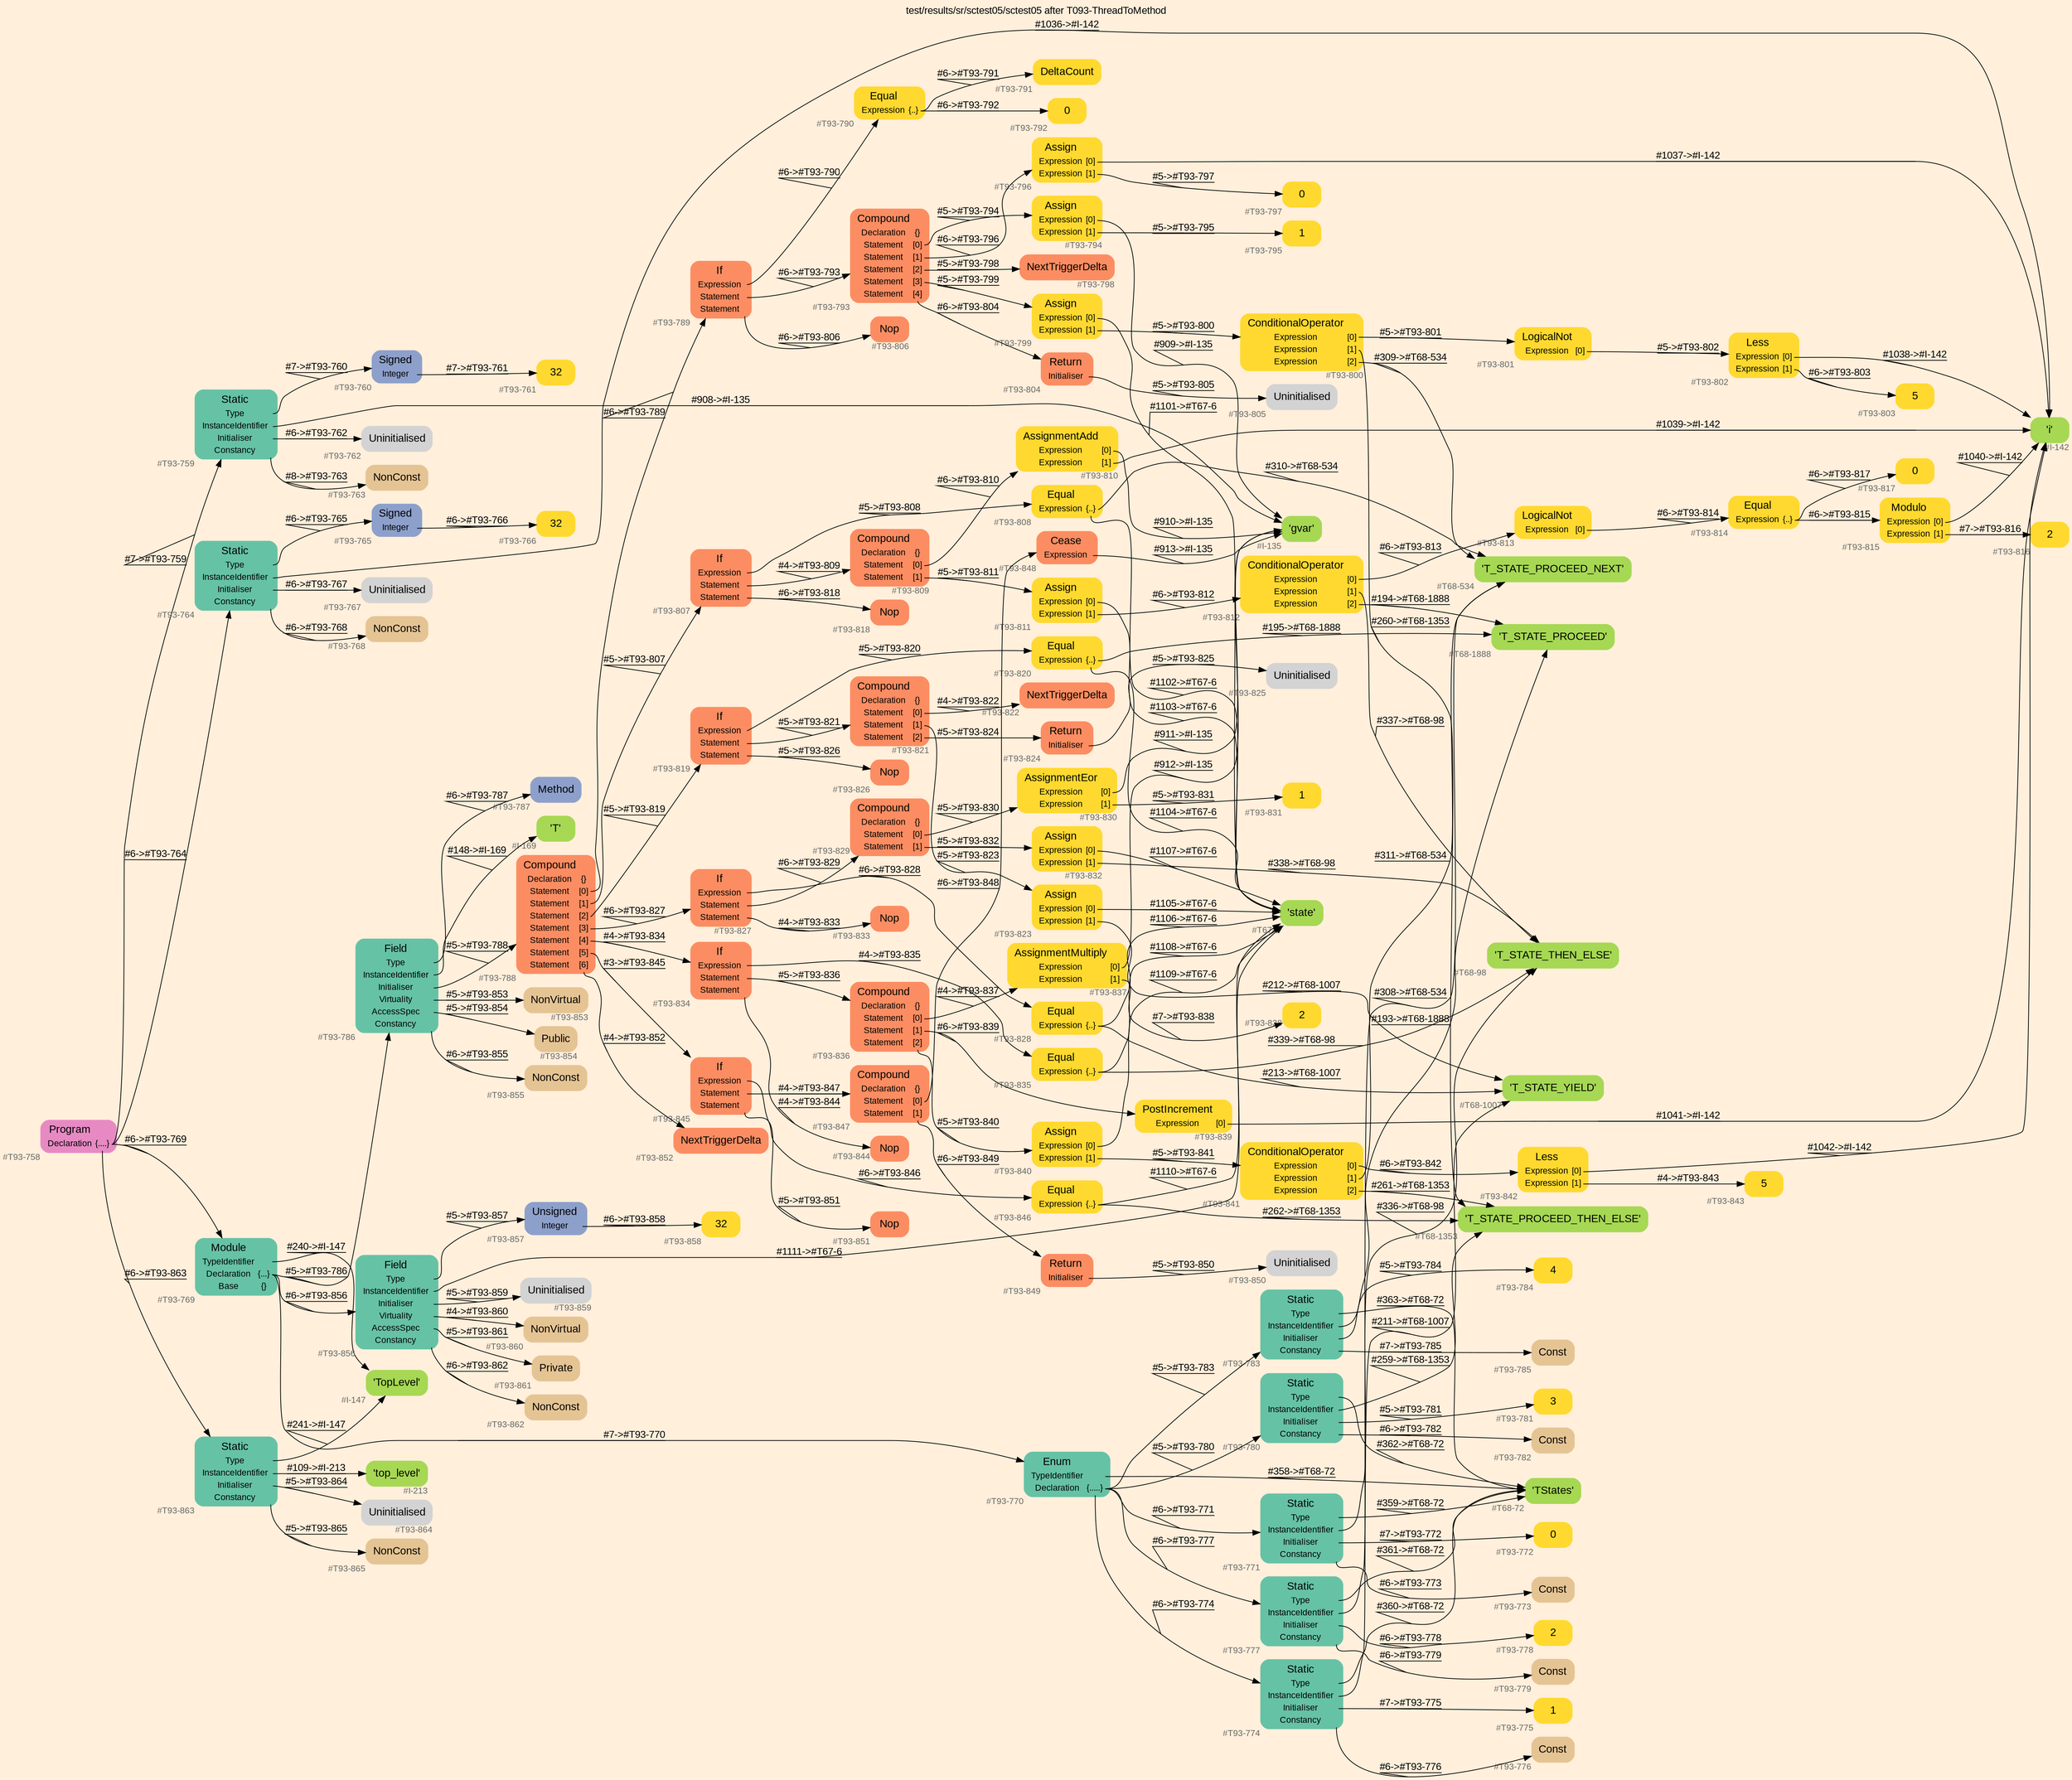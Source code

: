 digraph "test/results/sr/sctest05/sctest05 after T093-ThreadToMethod" {
label = "test/results/sr/sctest05/sctest05 after T093-ThreadToMethod"
labelloc = t
graph [
    rankdir = "LR"
    ranksep = 0.3
    bgcolor = antiquewhite1
    color = black
    fontcolor = black
    fontname = "Arial"
];
node [
    fontname = "Arial"
];
edge [
    fontname = "Arial"
];

// -------------------- node figure --------------------
// -------- block #T93-758 ----------
"#T93-758" [
    fillcolor = "/set28/4"
    xlabel = "#T93-758"
    fontsize = "12"
    fontcolor = grey40
    shape = "plaintext"
    label = <<TABLE BORDER="0" CELLBORDER="0" CELLSPACING="0">
     <TR><TD><FONT COLOR="black" POINT-SIZE="15">Program</FONT></TD></TR>
     <TR><TD><FONT COLOR="black" POINT-SIZE="12">Declaration</FONT></TD><TD PORT="port0"><FONT COLOR="black" POINT-SIZE="12">{....}</FONT></TD></TR>
    </TABLE>>
    style = "rounded,filled"
];

// -------- block #T93-759 ----------
"#T93-759" [
    fillcolor = "/set28/1"
    xlabel = "#T93-759"
    fontsize = "12"
    fontcolor = grey40
    shape = "plaintext"
    label = <<TABLE BORDER="0" CELLBORDER="0" CELLSPACING="0">
     <TR><TD><FONT COLOR="black" POINT-SIZE="15">Static</FONT></TD></TR>
     <TR><TD><FONT COLOR="black" POINT-SIZE="12">Type</FONT></TD><TD PORT="port0"></TD></TR>
     <TR><TD><FONT COLOR="black" POINT-SIZE="12">InstanceIdentifier</FONT></TD><TD PORT="port1"></TD></TR>
     <TR><TD><FONT COLOR="black" POINT-SIZE="12">Initialiser</FONT></TD><TD PORT="port2"></TD></TR>
     <TR><TD><FONT COLOR="black" POINT-SIZE="12">Constancy</FONT></TD><TD PORT="port3"></TD></TR>
    </TABLE>>
    style = "rounded,filled"
];

// -------- block #T93-760 ----------
"#T93-760" [
    fillcolor = "/set28/3"
    xlabel = "#T93-760"
    fontsize = "12"
    fontcolor = grey40
    shape = "plaintext"
    label = <<TABLE BORDER="0" CELLBORDER="0" CELLSPACING="0">
     <TR><TD><FONT COLOR="black" POINT-SIZE="15">Signed</FONT></TD></TR>
     <TR><TD><FONT COLOR="black" POINT-SIZE="12">Integer</FONT></TD><TD PORT="port0"></TD></TR>
    </TABLE>>
    style = "rounded,filled"
];

// -------- block #T93-761 ----------
"#T93-761" [
    fillcolor = "/set28/6"
    xlabel = "#T93-761"
    fontsize = "12"
    fontcolor = grey40
    shape = "plaintext"
    label = <<TABLE BORDER="0" CELLBORDER="0" CELLSPACING="0">
     <TR><TD><FONT COLOR="black" POINT-SIZE="15">32</FONT></TD></TR>
    </TABLE>>
    style = "rounded,filled"
];

// -------- block #I-135 ----------
"#I-135" [
    fillcolor = "/set28/5"
    xlabel = "#I-135"
    fontsize = "12"
    fontcolor = grey40
    shape = "plaintext"
    label = <<TABLE BORDER="0" CELLBORDER="0" CELLSPACING="0">
     <TR><TD><FONT COLOR="black" POINT-SIZE="15">'gvar'</FONT></TD></TR>
    </TABLE>>
    style = "rounded,filled"
];

// -------- block #T93-762 ----------
"#T93-762" [
    xlabel = "#T93-762"
    fontsize = "12"
    fontcolor = grey40
    shape = "plaintext"
    label = <<TABLE BORDER="0" CELLBORDER="0" CELLSPACING="0">
     <TR><TD><FONT COLOR="black" POINT-SIZE="15">Uninitialised</FONT></TD></TR>
    </TABLE>>
    style = "rounded,filled"
];

// -------- block #T93-763 ----------
"#T93-763" [
    fillcolor = "/set28/7"
    xlabel = "#T93-763"
    fontsize = "12"
    fontcolor = grey40
    shape = "plaintext"
    label = <<TABLE BORDER="0" CELLBORDER="0" CELLSPACING="0">
     <TR><TD><FONT COLOR="black" POINT-SIZE="15">NonConst</FONT></TD></TR>
    </TABLE>>
    style = "rounded,filled"
];

// -------- block #T93-764 ----------
"#T93-764" [
    fillcolor = "/set28/1"
    xlabel = "#T93-764"
    fontsize = "12"
    fontcolor = grey40
    shape = "plaintext"
    label = <<TABLE BORDER="0" CELLBORDER="0" CELLSPACING="0">
     <TR><TD><FONT COLOR="black" POINT-SIZE="15">Static</FONT></TD></TR>
     <TR><TD><FONT COLOR="black" POINT-SIZE="12">Type</FONT></TD><TD PORT="port0"></TD></TR>
     <TR><TD><FONT COLOR="black" POINT-SIZE="12">InstanceIdentifier</FONT></TD><TD PORT="port1"></TD></TR>
     <TR><TD><FONT COLOR="black" POINT-SIZE="12">Initialiser</FONT></TD><TD PORT="port2"></TD></TR>
     <TR><TD><FONT COLOR="black" POINT-SIZE="12">Constancy</FONT></TD><TD PORT="port3"></TD></TR>
    </TABLE>>
    style = "rounded,filled"
];

// -------- block #T93-765 ----------
"#T93-765" [
    fillcolor = "/set28/3"
    xlabel = "#T93-765"
    fontsize = "12"
    fontcolor = grey40
    shape = "plaintext"
    label = <<TABLE BORDER="0" CELLBORDER="0" CELLSPACING="0">
     <TR><TD><FONT COLOR="black" POINT-SIZE="15">Signed</FONT></TD></TR>
     <TR><TD><FONT COLOR="black" POINT-SIZE="12">Integer</FONT></TD><TD PORT="port0"></TD></TR>
    </TABLE>>
    style = "rounded,filled"
];

// -------- block #T93-766 ----------
"#T93-766" [
    fillcolor = "/set28/6"
    xlabel = "#T93-766"
    fontsize = "12"
    fontcolor = grey40
    shape = "plaintext"
    label = <<TABLE BORDER="0" CELLBORDER="0" CELLSPACING="0">
     <TR><TD><FONT COLOR="black" POINT-SIZE="15">32</FONT></TD></TR>
    </TABLE>>
    style = "rounded,filled"
];

// -------- block #I-142 ----------
"#I-142" [
    fillcolor = "/set28/5"
    xlabel = "#I-142"
    fontsize = "12"
    fontcolor = grey40
    shape = "plaintext"
    label = <<TABLE BORDER="0" CELLBORDER="0" CELLSPACING="0">
     <TR><TD><FONT COLOR="black" POINT-SIZE="15">'i'</FONT></TD></TR>
    </TABLE>>
    style = "rounded,filled"
];

// -------- block #T93-767 ----------
"#T93-767" [
    xlabel = "#T93-767"
    fontsize = "12"
    fontcolor = grey40
    shape = "plaintext"
    label = <<TABLE BORDER="0" CELLBORDER="0" CELLSPACING="0">
     <TR><TD><FONT COLOR="black" POINT-SIZE="15">Uninitialised</FONT></TD></TR>
    </TABLE>>
    style = "rounded,filled"
];

// -------- block #T93-768 ----------
"#T93-768" [
    fillcolor = "/set28/7"
    xlabel = "#T93-768"
    fontsize = "12"
    fontcolor = grey40
    shape = "plaintext"
    label = <<TABLE BORDER="0" CELLBORDER="0" CELLSPACING="0">
     <TR><TD><FONT COLOR="black" POINT-SIZE="15">NonConst</FONT></TD></TR>
    </TABLE>>
    style = "rounded,filled"
];

// -------- block #T93-769 ----------
"#T93-769" [
    fillcolor = "/set28/1"
    xlabel = "#T93-769"
    fontsize = "12"
    fontcolor = grey40
    shape = "plaintext"
    label = <<TABLE BORDER="0" CELLBORDER="0" CELLSPACING="0">
     <TR><TD><FONT COLOR="black" POINT-SIZE="15">Module</FONT></TD></TR>
     <TR><TD><FONT COLOR="black" POINT-SIZE="12">TypeIdentifier</FONT></TD><TD PORT="port0"></TD></TR>
     <TR><TD><FONT COLOR="black" POINT-SIZE="12">Declaration</FONT></TD><TD PORT="port1"><FONT COLOR="black" POINT-SIZE="12">{...}</FONT></TD></TR>
     <TR><TD><FONT COLOR="black" POINT-SIZE="12">Base</FONT></TD><TD PORT="port2"><FONT COLOR="black" POINT-SIZE="12">{}</FONT></TD></TR>
    </TABLE>>
    style = "rounded,filled"
];

// -------- block #I-147 ----------
"#I-147" [
    fillcolor = "/set28/5"
    xlabel = "#I-147"
    fontsize = "12"
    fontcolor = grey40
    shape = "plaintext"
    label = <<TABLE BORDER="0" CELLBORDER="0" CELLSPACING="0">
     <TR><TD><FONT COLOR="black" POINT-SIZE="15">'TopLevel'</FONT></TD></TR>
    </TABLE>>
    style = "rounded,filled"
];

// -------- block #T93-770 ----------
"#T93-770" [
    fillcolor = "/set28/1"
    xlabel = "#T93-770"
    fontsize = "12"
    fontcolor = grey40
    shape = "plaintext"
    label = <<TABLE BORDER="0" CELLBORDER="0" CELLSPACING="0">
     <TR><TD><FONT COLOR="black" POINT-SIZE="15">Enum</FONT></TD></TR>
     <TR><TD><FONT COLOR="black" POINT-SIZE="12">TypeIdentifier</FONT></TD><TD PORT="port0"></TD></TR>
     <TR><TD><FONT COLOR="black" POINT-SIZE="12">Declaration</FONT></TD><TD PORT="port1"><FONT COLOR="black" POINT-SIZE="12">{.....}</FONT></TD></TR>
    </TABLE>>
    style = "rounded,filled"
];

// -------- block #T68-72 ----------
"#T68-72" [
    fillcolor = "/set28/5"
    xlabel = "#T68-72"
    fontsize = "12"
    fontcolor = grey40
    shape = "plaintext"
    label = <<TABLE BORDER="0" CELLBORDER="0" CELLSPACING="0">
     <TR><TD><FONT COLOR="black" POINT-SIZE="15">'TStates'</FONT></TD></TR>
    </TABLE>>
    style = "rounded,filled"
];

// -------- block #T93-771 ----------
"#T93-771" [
    fillcolor = "/set28/1"
    xlabel = "#T93-771"
    fontsize = "12"
    fontcolor = grey40
    shape = "plaintext"
    label = <<TABLE BORDER="0" CELLBORDER="0" CELLSPACING="0">
     <TR><TD><FONT COLOR="black" POINT-SIZE="15">Static</FONT></TD></TR>
     <TR><TD><FONT COLOR="black" POINT-SIZE="12">Type</FONT></TD><TD PORT="port0"></TD></TR>
     <TR><TD><FONT COLOR="black" POINT-SIZE="12">InstanceIdentifier</FONT></TD><TD PORT="port1"></TD></TR>
     <TR><TD><FONT COLOR="black" POINT-SIZE="12">Initialiser</FONT></TD><TD PORT="port2"></TD></TR>
     <TR><TD><FONT COLOR="black" POINT-SIZE="12">Constancy</FONT></TD><TD PORT="port3"></TD></TR>
    </TABLE>>
    style = "rounded,filled"
];

// -------- block #T68-98 ----------
"#T68-98" [
    fillcolor = "/set28/5"
    xlabel = "#T68-98"
    fontsize = "12"
    fontcolor = grey40
    shape = "plaintext"
    label = <<TABLE BORDER="0" CELLBORDER="0" CELLSPACING="0">
     <TR><TD><FONT COLOR="black" POINT-SIZE="15">'T_STATE_THEN_ELSE'</FONT></TD></TR>
    </TABLE>>
    style = "rounded,filled"
];

// -------- block #T93-772 ----------
"#T93-772" [
    fillcolor = "/set28/6"
    xlabel = "#T93-772"
    fontsize = "12"
    fontcolor = grey40
    shape = "plaintext"
    label = <<TABLE BORDER="0" CELLBORDER="0" CELLSPACING="0">
     <TR><TD><FONT COLOR="black" POINT-SIZE="15">0</FONT></TD></TR>
    </TABLE>>
    style = "rounded,filled"
];

// -------- block #T93-773 ----------
"#T93-773" [
    fillcolor = "/set28/7"
    xlabel = "#T93-773"
    fontsize = "12"
    fontcolor = grey40
    shape = "plaintext"
    label = <<TABLE BORDER="0" CELLBORDER="0" CELLSPACING="0">
     <TR><TD><FONT COLOR="black" POINT-SIZE="15">Const</FONT></TD></TR>
    </TABLE>>
    style = "rounded,filled"
];

// -------- block #T93-774 ----------
"#T93-774" [
    fillcolor = "/set28/1"
    xlabel = "#T93-774"
    fontsize = "12"
    fontcolor = grey40
    shape = "plaintext"
    label = <<TABLE BORDER="0" CELLBORDER="0" CELLSPACING="0">
     <TR><TD><FONT COLOR="black" POINT-SIZE="15">Static</FONT></TD></TR>
     <TR><TD><FONT COLOR="black" POINT-SIZE="12">Type</FONT></TD><TD PORT="port0"></TD></TR>
     <TR><TD><FONT COLOR="black" POINT-SIZE="12">InstanceIdentifier</FONT></TD><TD PORT="port1"></TD></TR>
     <TR><TD><FONT COLOR="black" POINT-SIZE="12">Initialiser</FONT></TD><TD PORT="port2"></TD></TR>
     <TR><TD><FONT COLOR="black" POINT-SIZE="12">Constancy</FONT></TD><TD PORT="port3"></TD></TR>
    </TABLE>>
    style = "rounded,filled"
];

// -------- block #T68-534 ----------
"#T68-534" [
    fillcolor = "/set28/5"
    xlabel = "#T68-534"
    fontsize = "12"
    fontcolor = grey40
    shape = "plaintext"
    label = <<TABLE BORDER="0" CELLBORDER="0" CELLSPACING="0">
     <TR><TD><FONT COLOR="black" POINT-SIZE="15">'T_STATE_PROCEED_NEXT'</FONT></TD></TR>
    </TABLE>>
    style = "rounded,filled"
];

// -------- block #T93-775 ----------
"#T93-775" [
    fillcolor = "/set28/6"
    xlabel = "#T93-775"
    fontsize = "12"
    fontcolor = grey40
    shape = "plaintext"
    label = <<TABLE BORDER="0" CELLBORDER="0" CELLSPACING="0">
     <TR><TD><FONT COLOR="black" POINT-SIZE="15">1</FONT></TD></TR>
    </TABLE>>
    style = "rounded,filled"
];

// -------- block #T93-776 ----------
"#T93-776" [
    fillcolor = "/set28/7"
    xlabel = "#T93-776"
    fontsize = "12"
    fontcolor = grey40
    shape = "plaintext"
    label = <<TABLE BORDER="0" CELLBORDER="0" CELLSPACING="0">
     <TR><TD><FONT COLOR="black" POINT-SIZE="15">Const</FONT></TD></TR>
    </TABLE>>
    style = "rounded,filled"
];

// -------- block #T93-777 ----------
"#T93-777" [
    fillcolor = "/set28/1"
    xlabel = "#T93-777"
    fontsize = "12"
    fontcolor = grey40
    shape = "plaintext"
    label = <<TABLE BORDER="0" CELLBORDER="0" CELLSPACING="0">
     <TR><TD><FONT COLOR="black" POINT-SIZE="15">Static</FONT></TD></TR>
     <TR><TD><FONT COLOR="black" POINT-SIZE="12">Type</FONT></TD><TD PORT="port0"></TD></TR>
     <TR><TD><FONT COLOR="black" POINT-SIZE="12">InstanceIdentifier</FONT></TD><TD PORT="port1"></TD></TR>
     <TR><TD><FONT COLOR="black" POINT-SIZE="12">Initialiser</FONT></TD><TD PORT="port2"></TD></TR>
     <TR><TD><FONT COLOR="black" POINT-SIZE="12">Constancy</FONT></TD><TD PORT="port3"></TD></TR>
    </TABLE>>
    style = "rounded,filled"
];

// -------- block #T68-1007 ----------
"#T68-1007" [
    fillcolor = "/set28/5"
    xlabel = "#T68-1007"
    fontsize = "12"
    fontcolor = grey40
    shape = "plaintext"
    label = <<TABLE BORDER="0" CELLBORDER="0" CELLSPACING="0">
     <TR><TD><FONT COLOR="black" POINT-SIZE="15">'T_STATE_YIELD'</FONT></TD></TR>
    </TABLE>>
    style = "rounded,filled"
];

// -------- block #T93-778 ----------
"#T93-778" [
    fillcolor = "/set28/6"
    xlabel = "#T93-778"
    fontsize = "12"
    fontcolor = grey40
    shape = "plaintext"
    label = <<TABLE BORDER="0" CELLBORDER="0" CELLSPACING="0">
     <TR><TD><FONT COLOR="black" POINT-SIZE="15">2</FONT></TD></TR>
    </TABLE>>
    style = "rounded,filled"
];

// -------- block #T93-779 ----------
"#T93-779" [
    fillcolor = "/set28/7"
    xlabel = "#T93-779"
    fontsize = "12"
    fontcolor = grey40
    shape = "plaintext"
    label = <<TABLE BORDER="0" CELLBORDER="0" CELLSPACING="0">
     <TR><TD><FONT COLOR="black" POINT-SIZE="15">Const</FONT></TD></TR>
    </TABLE>>
    style = "rounded,filled"
];

// -------- block #T93-780 ----------
"#T93-780" [
    fillcolor = "/set28/1"
    xlabel = "#T93-780"
    fontsize = "12"
    fontcolor = grey40
    shape = "plaintext"
    label = <<TABLE BORDER="0" CELLBORDER="0" CELLSPACING="0">
     <TR><TD><FONT COLOR="black" POINT-SIZE="15">Static</FONT></TD></TR>
     <TR><TD><FONT COLOR="black" POINT-SIZE="12">Type</FONT></TD><TD PORT="port0"></TD></TR>
     <TR><TD><FONT COLOR="black" POINT-SIZE="12">InstanceIdentifier</FONT></TD><TD PORT="port1"></TD></TR>
     <TR><TD><FONT COLOR="black" POINT-SIZE="12">Initialiser</FONT></TD><TD PORT="port2"></TD></TR>
     <TR><TD><FONT COLOR="black" POINT-SIZE="12">Constancy</FONT></TD><TD PORT="port3"></TD></TR>
    </TABLE>>
    style = "rounded,filled"
];

// -------- block #T68-1353 ----------
"#T68-1353" [
    fillcolor = "/set28/5"
    xlabel = "#T68-1353"
    fontsize = "12"
    fontcolor = grey40
    shape = "plaintext"
    label = <<TABLE BORDER="0" CELLBORDER="0" CELLSPACING="0">
     <TR><TD><FONT COLOR="black" POINT-SIZE="15">'T_STATE_PROCEED_THEN_ELSE'</FONT></TD></TR>
    </TABLE>>
    style = "rounded,filled"
];

// -------- block #T93-781 ----------
"#T93-781" [
    fillcolor = "/set28/6"
    xlabel = "#T93-781"
    fontsize = "12"
    fontcolor = grey40
    shape = "plaintext"
    label = <<TABLE BORDER="0" CELLBORDER="0" CELLSPACING="0">
     <TR><TD><FONT COLOR="black" POINT-SIZE="15">3</FONT></TD></TR>
    </TABLE>>
    style = "rounded,filled"
];

// -------- block #T93-782 ----------
"#T93-782" [
    fillcolor = "/set28/7"
    xlabel = "#T93-782"
    fontsize = "12"
    fontcolor = grey40
    shape = "plaintext"
    label = <<TABLE BORDER="0" CELLBORDER="0" CELLSPACING="0">
     <TR><TD><FONT COLOR="black" POINT-SIZE="15">Const</FONT></TD></TR>
    </TABLE>>
    style = "rounded,filled"
];

// -------- block #T93-783 ----------
"#T93-783" [
    fillcolor = "/set28/1"
    xlabel = "#T93-783"
    fontsize = "12"
    fontcolor = grey40
    shape = "plaintext"
    label = <<TABLE BORDER="0" CELLBORDER="0" CELLSPACING="0">
     <TR><TD><FONT COLOR="black" POINT-SIZE="15">Static</FONT></TD></TR>
     <TR><TD><FONT COLOR="black" POINT-SIZE="12">Type</FONT></TD><TD PORT="port0"></TD></TR>
     <TR><TD><FONT COLOR="black" POINT-SIZE="12">InstanceIdentifier</FONT></TD><TD PORT="port1"></TD></TR>
     <TR><TD><FONT COLOR="black" POINT-SIZE="12">Initialiser</FONT></TD><TD PORT="port2"></TD></TR>
     <TR><TD><FONT COLOR="black" POINT-SIZE="12">Constancy</FONT></TD><TD PORT="port3"></TD></TR>
    </TABLE>>
    style = "rounded,filled"
];

// -------- block #T68-1888 ----------
"#T68-1888" [
    fillcolor = "/set28/5"
    xlabel = "#T68-1888"
    fontsize = "12"
    fontcolor = grey40
    shape = "plaintext"
    label = <<TABLE BORDER="0" CELLBORDER="0" CELLSPACING="0">
     <TR><TD><FONT COLOR="black" POINT-SIZE="15">'T_STATE_PROCEED'</FONT></TD></TR>
    </TABLE>>
    style = "rounded,filled"
];

// -------- block #T93-784 ----------
"#T93-784" [
    fillcolor = "/set28/6"
    xlabel = "#T93-784"
    fontsize = "12"
    fontcolor = grey40
    shape = "plaintext"
    label = <<TABLE BORDER="0" CELLBORDER="0" CELLSPACING="0">
     <TR><TD><FONT COLOR="black" POINT-SIZE="15">4</FONT></TD></TR>
    </TABLE>>
    style = "rounded,filled"
];

// -------- block #T93-785 ----------
"#T93-785" [
    fillcolor = "/set28/7"
    xlabel = "#T93-785"
    fontsize = "12"
    fontcolor = grey40
    shape = "plaintext"
    label = <<TABLE BORDER="0" CELLBORDER="0" CELLSPACING="0">
     <TR><TD><FONT COLOR="black" POINT-SIZE="15">Const</FONT></TD></TR>
    </TABLE>>
    style = "rounded,filled"
];

// -------- block #T93-786 ----------
"#T93-786" [
    fillcolor = "/set28/1"
    xlabel = "#T93-786"
    fontsize = "12"
    fontcolor = grey40
    shape = "plaintext"
    label = <<TABLE BORDER="0" CELLBORDER="0" CELLSPACING="0">
     <TR><TD><FONT COLOR="black" POINT-SIZE="15">Field</FONT></TD></TR>
     <TR><TD><FONT COLOR="black" POINT-SIZE="12">Type</FONT></TD><TD PORT="port0"></TD></TR>
     <TR><TD><FONT COLOR="black" POINT-SIZE="12">InstanceIdentifier</FONT></TD><TD PORT="port1"></TD></TR>
     <TR><TD><FONT COLOR="black" POINT-SIZE="12">Initialiser</FONT></TD><TD PORT="port2"></TD></TR>
     <TR><TD><FONT COLOR="black" POINT-SIZE="12">Virtuality</FONT></TD><TD PORT="port3"></TD></TR>
     <TR><TD><FONT COLOR="black" POINT-SIZE="12">AccessSpec</FONT></TD><TD PORT="port4"></TD></TR>
     <TR><TD><FONT COLOR="black" POINT-SIZE="12">Constancy</FONT></TD><TD PORT="port5"></TD></TR>
    </TABLE>>
    style = "rounded,filled"
];

// -------- block #T93-787 ----------
"#T93-787" [
    fillcolor = "/set28/3"
    xlabel = "#T93-787"
    fontsize = "12"
    fontcolor = grey40
    shape = "plaintext"
    label = <<TABLE BORDER="0" CELLBORDER="0" CELLSPACING="0">
     <TR><TD><FONT COLOR="black" POINT-SIZE="15">Method</FONT></TD></TR>
    </TABLE>>
    style = "rounded,filled"
];

// -------- block #I-169 ----------
"#I-169" [
    fillcolor = "/set28/5"
    xlabel = "#I-169"
    fontsize = "12"
    fontcolor = grey40
    shape = "plaintext"
    label = <<TABLE BORDER="0" CELLBORDER="0" CELLSPACING="0">
     <TR><TD><FONT COLOR="black" POINT-SIZE="15">'T'</FONT></TD></TR>
    </TABLE>>
    style = "rounded,filled"
];

// -------- block #T93-788 ----------
"#T93-788" [
    fillcolor = "/set28/2"
    xlabel = "#T93-788"
    fontsize = "12"
    fontcolor = grey40
    shape = "plaintext"
    label = <<TABLE BORDER="0" CELLBORDER="0" CELLSPACING="0">
     <TR><TD><FONT COLOR="black" POINT-SIZE="15">Compound</FONT></TD></TR>
     <TR><TD><FONT COLOR="black" POINT-SIZE="12">Declaration</FONT></TD><TD PORT="port0"><FONT COLOR="black" POINT-SIZE="12">{}</FONT></TD></TR>
     <TR><TD><FONT COLOR="black" POINT-SIZE="12">Statement</FONT></TD><TD PORT="port1"><FONT COLOR="black" POINT-SIZE="12">[0]</FONT></TD></TR>
     <TR><TD><FONT COLOR="black" POINT-SIZE="12">Statement</FONT></TD><TD PORT="port2"><FONT COLOR="black" POINT-SIZE="12">[1]</FONT></TD></TR>
     <TR><TD><FONT COLOR="black" POINT-SIZE="12">Statement</FONT></TD><TD PORT="port3"><FONT COLOR="black" POINT-SIZE="12">[2]</FONT></TD></TR>
     <TR><TD><FONT COLOR="black" POINT-SIZE="12">Statement</FONT></TD><TD PORT="port4"><FONT COLOR="black" POINT-SIZE="12">[3]</FONT></TD></TR>
     <TR><TD><FONT COLOR="black" POINT-SIZE="12">Statement</FONT></TD><TD PORT="port5"><FONT COLOR="black" POINT-SIZE="12">[4]</FONT></TD></TR>
     <TR><TD><FONT COLOR="black" POINT-SIZE="12">Statement</FONT></TD><TD PORT="port6"><FONT COLOR="black" POINT-SIZE="12">[5]</FONT></TD></TR>
     <TR><TD><FONT COLOR="black" POINT-SIZE="12">Statement</FONT></TD><TD PORT="port7"><FONT COLOR="black" POINT-SIZE="12">[6]</FONT></TD></TR>
    </TABLE>>
    style = "rounded,filled"
];

// -------- block #T93-789 ----------
"#T93-789" [
    fillcolor = "/set28/2"
    xlabel = "#T93-789"
    fontsize = "12"
    fontcolor = grey40
    shape = "plaintext"
    label = <<TABLE BORDER="0" CELLBORDER="0" CELLSPACING="0">
     <TR><TD><FONT COLOR="black" POINT-SIZE="15">If</FONT></TD></TR>
     <TR><TD><FONT COLOR="black" POINT-SIZE="12">Expression</FONT></TD><TD PORT="port0"></TD></TR>
     <TR><TD><FONT COLOR="black" POINT-SIZE="12">Statement</FONT></TD><TD PORT="port1"></TD></TR>
     <TR><TD><FONT COLOR="black" POINT-SIZE="12">Statement</FONT></TD><TD PORT="port2"></TD></TR>
    </TABLE>>
    style = "rounded,filled"
];

// -------- block #T93-790 ----------
"#T93-790" [
    fillcolor = "/set28/6"
    xlabel = "#T93-790"
    fontsize = "12"
    fontcolor = grey40
    shape = "plaintext"
    label = <<TABLE BORDER="0" CELLBORDER="0" CELLSPACING="0">
     <TR><TD><FONT COLOR="black" POINT-SIZE="15">Equal</FONT></TD></TR>
     <TR><TD><FONT COLOR="black" POINT-SIZE="12">Expression</FONT></TD><TD PORT="port0"><FONT COLOR="black" POINT-SIZE="12">{..}</FONT></TD></TR>
    </TABLE>>
    style = "rounded,filled"
];

// -------- block #T93-791 ----------
"#T93-791" [
    fillcolor = "/set28/6"
    xlabel = "#T93-791"
    fontsize = "12"
    fontcolor = grey40
    shape = "plaintext"
    label = <<TABLE BORDER="0" CELLBORDER="0" CELLSPACING="0">
     <TR><TD><FONT COLOR="black" POINT-SIZE="15">DeltaCount</FONT></TD></TR>
    </TABLE>>
    style = "rounded,filled"
];

// -------- block #T93-792 ----------
"#T93-792" [
    fillcolor = "/set28/6"
    xlabel = "#T93-792"
    fontsize = "12"
    fontcolor = grey40
    shape = "plaintext"
    label = <<TABLE BORDER="0" CELLBORDER="0" CELLSPACING="0">
     <TR><TD><FONT COLOR="black" POINT-SIZE="15">0</FONT></TD></TR>
    </TABLE>>
    style = "rounded,filled"
];

// -------- block #T93-793 ----------
"#T93-793" [
    fillcolor = "/set28/2"
    xlabel = "#T93-793"
    fontsize = "12"
    fontcolor = grey40
    shape = "plaintext"
    label = <<TABLE BORDER="0" CELLBORDER="0" CELLSPACING="0">
     <TR><TD><FONT COLOR="black" POINT-SIZE="15">Compound</FONT></TD></TR>
     <TR><TD><FONT COLOR="black" POINT-SIZE="12">Declaration</FONT></TD><TD PORT="port0"><FONT COLOR="black" POINT-SIZE="12">{}</FONT></TD></TR>
     <TR><TD><FONT COLOR="black" POINT-SIZE="12">Statement</FONT></TD><TD PORT="port1"><FONT COLOR="black" POINT-SIZE="12">[0]</FONT></TD></TR>
     <TR><TD><FONT COLOR="black" POINT-SIZE="12">Statement</FONT></TD><TD PORT="port2"><FONT COLOR="black" POINT-SIZE="12">[1]</FONT></TD></TR>
     <TR><TD><FONT COLOR="black" POINT-SIZE="12">Statement</FONT></TD><TD PORT="port3"><FONT COLOR="black" POINT-SIZE="12">[2]</FONT></TD></TR>
     <TR><TD><FONT COLOR="black" POINT-SIZE="12">Statement</FONT></TD><TD PORT="port4"><FONT COLOR="black" POINT-SIZE="12">[3]</FONT></TD></TR>
     <TR><TD><FONT COLOR="black" POINT-SIZE="12">Statement</FONT></TD><TD PORT="port5"><FONT COLOR="black" POINT-SIZE="12">[4]</FONT></TD></TR>
    </TABLE>>
    style = "rounded,filled"
];

// -------- block #T93-794 ----------
"#T93-794" [
    fillcolor = "/set28/6"
    xlabel = "#T93-794"
    fontsize = "12"
    fontcolor = grey40
    shape = "plaintext"
    label = <<TABLE BORDER="0" CELLBORDER="0" CELLSPACING="0">
     <TR><TD><FONT COLOR="black" POINT-SIZE="15">Assign</FONT></TD></TR>
     <TR><TD><FONT COLOR="black" POINT-SIZE="12">Expression</FONT></TD><TD PORT="port0"><FONT COLOR="black" POINT-SIZE="12">[0]</FONT></TD></TR>
     <TR><TD><FONT COLOR="black" POINT-SIZE="12">Expression</FONT></TD><TD PORT="port1"><FONT COLOR="black" POINT-SIZE="12">[1]</FONT></TD></TR>
    </TABLE>>
    style = "rounded,filled"
];

// -------- block #T93-795 ----------
"#T93-795" [
    fillcolor = "/set28/6"
    xlabel = "#T93-795"
    fontsize = "12"
    fontcolor = grey40
    shape = "plaintext"
    label = <<TABLE BORDER="0" CELLBORDER="0" CELLSPACING="0">
     <TR><TD><FONT COLOR="black" POINT-SIZE="15">1</FONT></TD></TR>
    </TABLE>>
    style = "rounded,filled"
];

// -------- block #T93-796 ----------
"#T93-796" [
    fillcolor = "/set28/6"
    xlabel = "#T93-796"
    fontsize = "12"
    fontcolor = grey40
    shape = "plaintext"
    label = <<TABLE BORDER="0" CELLBORDER="0" CELLSPACING="0">
     <TR><TD><FONT COLOR="black" POINT-SIZE="15">Assign</FONT></TD></TR>
     <TR><TD><FONT COLOR="black" POINT-SIZE="12">Expression</FONT></TD><TD PORT="port0"><FONT COLOR="black" POINT-SIZE="12">[0]</FONT></TD></TR>
     <TR><TD><FONT COLOR="black" POINT-SIZE="12">Expression</FONT></TD><TD PORT="port1"><FONT COLOR="black" POINT-SIZE="12">[1]</FONT></TD></TR>
    </TABLE>>
    style = "rounded,filled"
];

// -------- block #T93-797 ----------
"#T93-797" [
    fillcolor = "/set28/6"
    xlabel = "#T93-797"
    fontsize = "12"
    fontcolor = grey40
    shape = "plaintext"
    label = <<TABLE BORDER="0" CELLBORDER="0" CELLSPACING="0">
     <TR><TD><FONT COLOR="black" POINT-SIZE="15">0</FONT></TD></TR>
    </TABLE>>
    style = "rounded,filled"
];

// -------- block #T93-798 ----------
"#T93-798" [
    fillcolor = "/set28/2"
    xlabel = "#T93-798"
    fontsize = "12"
    fontcolor = grey40
    shape = "plaintext"
    label = <<TABLE BORDER="0" CELLBORDER="0" CELLSPACING="0">
     <TR><TD><FONT COLOR="black" POINT-SIZE="15">NextTriggerDelta</FONT></TD></TR>
    </TABLE>>
    style = "rounded,filled"
];

// -------- block #T93-799 ----------
"#T93-799" [
    fillcolor = "/set28/6"
    xlabel = "#T93-799"
    fontsize = "12"
    fontcolor = grey40
    shape = "plaintext"
    label = <<TABLE BORDER="0" CELLBORDER="0" CELLSPACING="0">
     <TR><TD><FONT COLOR="black" POINT-SIZE="15">Assign</FONT></TD></TR>
     <TR><TD><FONT COLOR="black" POINT-SIZE="12">Expression</FONT></TD><TD PORT="port0"><FONT COLOR="black" POINT-SIZE="12">[0]</FONT></TD></TR>
     <TR><TD><FONT COLOR="black" POINT-SIZE="12">Expression</FONT></TD><TD PORT="port1"><FONT COLOR="black" POINT-SIZE="12">[1]</FONT></TD></TR>
    </TABLE>>
    style = "rounded,filled"
];

// -------- block #T67-6 ----------
"#T67-6" [
    fillcolor = "/set28/5"
    xlabel = "#T67-6"
    fontsize = "12"
    fontcolor = grey40
    shape = "plaintext"
    label = <<TABLE BORDER="0" CELLBORDER="0" CELLSPACING="0">
     <TR><TD><FONT COLOR="black" POINT-SIZE="15">'state'</FONT></TD></TR>
    </TABLE>>
    style = "rounded,filled"
];

// -------- block #T93-800 ----------
"#T93-800" [
    fillcolor = "/set28/6"
    xlabel = "#T93-800"
    fontsize = "12"
    fontcolor = grey40
    shape = "plaintext"
    label = <<TABLE BORDER="0" CELLBORDER="0" CELLSPACING="0">
     <TR><TD><FONT COLOR="black" POINT-SIZE="15">ConditionalOperator</FONT></TD></TR>
     <TR><TD><FONT COLOR="black" POINT-SIZE="12">Expression</FONT></TD><TD PORT="port0"><FONT COLOR="black" POINT-SIZE="12">[0]</FONT></TD></TR>
     <TR><TD><FONT COLOR="black" POINT-SIZE="12">Expression</FONT></TD><TD PORT="port1"><FONT COLOR="black" POINT-SIZE="12">[1]</FONT></TD></TR>
     <TR><TD><FONT COLOR="black" POINT-SIZE="12">Expression</FONT></TD><TD PORT="port2"><FONT COLOR="black" POINT-SIZE="12">[2]</FONT></TD></TR>
    </TABLE>>
    style = "rounded,filled"
];

// -------- block #T93-801 ----------
"#T93-801" [
    fillcolor = "/set28/6"
    xlabel = "#T93-801"
    fontsize = "12"
    fontcolor = grey40
    shape = "plaintext"
    label = <<TABLE BORDER="0" CELLBORDER="0" CELLSPACING="0">
     <TR><TD><FONT COLOR="black" POINT-SIZE="15">LogicalNot</FONT></TD></TR>
     <TR><TD><FONT COLOR="black" POINT-SIZE="12">Expression</FONT></TD><TD PORT="port0"><FONT COLOR="black" POINT-SIZE="12">[0]</FONT></TD></TR>
    </TABLE>>
    style = "rounded,filled"
];

// -------- block #T93-802 ----------
"#T93-802" [
    fillcolor = "/set28/6"
    xlabel = "#T93-802"
    fontsize = "12"
    fontcolor = grey40
    shape = "plaintext"
    label = <<TABLE BORDER="0" CELLBORDER="0" CELLSPACING="0">
     <TR><TD><FONT COLOR="black" POINT-SIZE="15">Less</FONT></TD></TR>
     <TR><TD><FONT COLOR="black" POINT-SIZE="12">Expression</FONT></TD><TD PORT="port0"><FONT COLOR="black" POINT-SIZE="12">[0]</FONT></TD></TR>
     <TR><TD><FONT COLOR="black" POINT-SIZE="12">Expression</FONT></TD><TD PORT="port1"><FONT COLOR="black" POINT-SIZE="12">[1]</FONT></TD></TR>
    </TABLE>>
    style = "rounded,filled"
];

// -------- block #T93-803 ----------
"#T93-803" [
    fillcolor = "/set28/6"
    xlabel = "#T93-803"
    fontsize = "12"
    fontcolor = grey40
    shape = "plaintext"
    label = <<TABLE BORDER="0" CELLBORDER="0" CELLSPACING="0">
     <TR><TD><FONT COLOR="black" POINT-SIZE="15">5</FONT></TD></TR>
    </TABLE>>
    style = "rounded,filled"
];

// -------- block #T93-804 ----------
"#T93-804" [
    fillcolor = "/set28/2"
    xlabel = "#T93-804"
    fontsize = "12"
    fontcolor = grey40
    shape = "plaintext"
    label = <<TABLE BORDER="0" CELLBORDER="0" CELLSPACING="0">
     <TR><TD><FONT COLOR="black" POINT-SIZE="15">Return</FONT></TD></TR>
     <TR><TD><FONT COLOR="black" POINT-SIZE="12">Initialiser</FONT></TD><TD PORT="port0"></TD></TR>
    </TABLE>>
    style = "rounded,filled"
];

// -------- block #T93-805 ----------
"#T93-805" [
    xlabel = "#T93-805"
    fontsize = "12"
    fontcolor = grey40
    shape = "plaintext"
    label = <<TABLE BORDER="0" CELLBORDER="0" CELLSPACING="0">
     <TR><TD><FONT COLOR="black" POINT-SIZE="15">Uninitialised</FONT></TD></TR>
    </TABLE>>
    style = "rounded,filled"
];

// -------- block #T93-806 ----------
"#T93-806" [
    fillcolor = "/set28/2"
    xlabel = "#T93-806"
    fontsize = "12"
    fontcolor = grey40
    shape = "plaintext"
    label = <<TABLE BORDER="0" CELLBORDER="0" CELLSPACING="0">
     <TR><TD><FONT COLOR="black" POINT-SIZE="15">Nop</FONT></TD></TR>
    </TABLE>>
    style = "rounded,filled"
];

// -------- block #T93-807 ----------
"#T93-807" [
    fillcolor = "/set28/2"
    xlabel = "#T93-807"
    fontsize = "12"
    fontcolor = grey40
    shape = "plaintext"
    label = <<TABLE BORDER="0" CELLBORDER="0" CELLSPACING="0">
     <TR><TD><FONT COLOR="black" POINT-SIZE="15">If</FONT></TD></TR>
     <TR><TD><FONT COLOR="black" POINT-SIZE="12">Expression</FONT></TD><TD PORT="port0"></TD></TR>
     <TR><TD><FONT COLOR="black" POINT-SIZE="12">Statement</FONT></TD><TD PORT="port1"></TD></TR>
     <TR><TD><FONT COLOR="black" POINT-SIZE="12">Statement</FONT></TD><TD PORT="port2"></TD></TR>
    </TABLE>>
    style = "rounded,filled"
];

// -------- block #T93-808 ----------
"#T93-808" [
    fillcolor = "/set28/6"
    xlabel = "#T93-808"
    fontsize = "12"
    fontcolor = grey40
    shape = "plaintext"
    label = <<TABLE BORDER="0" CELLBORDER="0" CELLSPACING="0">
     <TR><TD><FONT COLOR="black" POINT-SIZE="15">Equal</FONT></TD></TR>
     <TR><TD><FONT COLOR="black" POINT-SIZE="12">Expression</FONT></TD><TD PORT="port0"><FONT COLOR="black" POINT-SIZE="12">{..}</FONT></TD></TR>
    </TABLE>>
    style = "rounded,filled"
];

// -------- block #T93-809 ----------
"#T93-809" [
    fillcolor = "/set28/2"
    xlabel = "#T93-809"
    fontsize = "12"
    fontcolor = grey40
    shape = "plaintext"
    label = <<TABLE BORDER="0" CELLBORDER="0" CELLSPACING="0">
     <TR><TD><FONT COLOR="black" POINT-SIZE="15">Compound</FONT></TD></TR>
     <TR><TD><FONT COLOR="black" POINT-SIZE="12">Declaration</FONT></TD><TD PORT="port0"><FONT COLOR="black" POINT-SIZE="12">{}</FONT></TD></TR>
     <TR><TD><FONT COLOR="black" POINT-SIZE="12">Statement</FONT></TD><TD PORT="port1"><FONT COLOR="black" POINT-SIZE="12">[0]</FONT></TD></TR>
     <TR><TD><FONT COLOR="black" POINT-SIZE="12">Statement</FONT></TD><TD PORT="port2"><FONT COLOR="black" POINT-SIZE="12">[1]</FONT></TD></TR>
    </TABLE>>
    style = "rounded,filled"
];

// -------- block #T93-810 ----------
"#T93-810" [
    fillcolor = "/set28/6"
    xlabel = "#T93-810"
    fontsize = "12"
    fontcolor = grey40
    shape = "plaintext"
    label = <<TABLE BORDER="0" CELLBORDER="0" CELLSPACING="0">
     <TR><TD><FONT COLOR="black" POINT-SIZE="15">AssignmentAdd</FONT></TD></TR>
     <TR><TD><FONT COLOR="black" POINT-SIZE="12">Expression</FONT></TD><TD PORT="port0"><FONT COLOR="black" POINT-SIZE="12">[0]</FONT></TD></TR>
     <TR><TD><FONT COLOR="black" POINT-SIZE="12">Expression</FONT></TD><TD PORT="port1"><FONT COLOR="black" POINT-SIZE="12">[1]</FONT></TD></TR>
    </TABLE>>
    style = "rounded,filled"
];

// -------- block #T93-811 ----------
"#T93-811" [
    fillcolor = "/set28/6"
    xlabel = "#T93-811"
    fontsize = "12"
    fontcolor = grey40
    shape = "plaintext"
    label = <<TABLE BORDER="0" CELLBORDER="0" CELLSPACING="0">
     <TR><TD><FONT COLOR="black" POINT-SIZE="15">Assign</FONT></TD></TR>
     <TR><TD><FONT COLOR="black" POINT-SIZE="12">Expression</FONT></TD><TD PORT="port0"><FONT COLOR="black" POINT-SIZE="12">[0]</FONT></TD></TR>
     <TR><TD><FONT COLOR="black" POINT-SIZE="12">Expression</FONT></TD><TD PORT="port1"><FONT COLOR="black" POINT-SIZE="12">[1]</FONT></TD></TR>
    </TABLE>>
    style = "rounded,filled"
];

// -------- block #T93-812 ----------
"#T93-812" [
    fillcolor = "/set28/6"
    xlabel = "#T93-812"
    fontsize = "12"
    fontcolor = grey40
    shape = "plaintext"
    label = <<TABLE BORDER="0" CELLBORDER="0" CELLSPACING="0">
     <TR><TD><FONT COLOR="black" POINT-SIZE="15">ConditionalOperator</FONT></TD></TR>
     <TR><TD><FONT COLOR="black" POINT-SIZE="12">Expression</FONT></TD><TD PORT="port0"><FONT COLOR="black" POINT-SIZE="12">[0]</FONT></TD></TR>
     <TR><TD><FONT COLOR="black" POINT-SIZE="12">Expression</FONT></TD><TD PORT="port1"><FONT COLOR="black" POINT-SIZE="12">[1]</FONT></TD></TR>
     <TR><TD><FONT COLOR="black" POINT-SIZE="12">Expression</FONT></TD><TD PORT="port2"><FONT COLOR="black" POINT-SIZE="12">[2]</FONT></TD></TR>
    </TABLE>>
    style = "rounded,filled"
];

// -------- block #T93-813 ----------
"#T93-813" [
    fillcolor = "/set28/6"
    xlabel = "#T93-813"
    fontsize = "12"
    fontcolor = grey40
    shape = "plaintext"
    label = <<TABLE BORDER="0" CELLBORDER="0" CELLSPACING="0">
     <TR><TD><FONT COLOR="black" POINT-SIZE="15">LogicalNot</FONT></TD></TR>
     <TR><TD><FONT COLOR="black" POINT-SIZE="12">Expression</FONT></TD><TD PORT="port0"><FONT COLOR="black" POINT-SIZE="12">[0]</FONT></TD></TR>
    </TABLE>>
    style = "rounded,filled"
];

// -------- block #T93-814 ----------
"#T93-814" [
    fillcolor = "/set28/6"
    xlabel = "#T93-814"
    fontsize = "12"
    fontcolor = grey40
    shape = "plaintext"
    label = <<TABLE BORDER="0" CELLBORDER="0" CELLSPACING="0">
     <TR><TD><FONT COLOR="black" POINT-SIZE="15">Equal</FONT></TD></TR>
     <TR><TD><FONT COLOR="black" POINT-SIZE="12">Expression</FONT></TD><TD PORT="port0"><FONT COLOR="black" POINT-SIZE="12">{..}</FONT></TD></TR>
    </TABLE>>
    style = "rounded,filled"
];

// -------- block #T93-815 ----------
"#T93-815" [
    fillcolor = "/set28/6"
    xlabel = "#T93-815"
    fontsize = "12"
    fontcolor = grey40
    shape = "plaintext"
    label = <<TABLE BORDER="0" CELLBORDER="0" CELLSPACING="0">
     <TR><TD><FONT COLOR="black" POINT-SIZE="15">Modulo</FONT></TD></TR>
     <TR><TD><FONT COLOR="black" POINT-SIZE="12">Expression</FONT></TD><TD PORT="port0"><FONT COLOR="black" POINT-SIZE="12">[0]</FONT></TD></TR>
     <TR><TD><FONT COLOR="black" POINT-SIZE="12">Expression</FONT></TD><TD PORT="port1"><FONT COLOR="black" POINT-SIZE="12">[1]</FONT></TD></TR>
    </TABLE>>
    style = "rounded,filled"
];

// -------- block #T93-816 ----------
"#T93-816" [
    fillcolor = "/set28/6"
    xlabel = "#T93-816"
    fontsize = "12"
    fontcolor = grey40
    shape = "plaintext"
    label = <<TABLE BORDER="0" CELLBORDER="0" CELLSPACING="0">
     <TR><TD><FONT COLOR="black" POINT-SIZE="15">2</FONT></TD></TR>
    </TABLE>>
    style = "rounded,filled"
];

// -------- block #T93-817 ----------
"#T93-817" [
    fillcolor = "/set28/6"
    xlabel = "#T93-817"
    fontsize = "12"
    fontcolor = grey40
    shape = "plaintext"
    label = <<TABLE BORDER="0" CELLBORDER="0" CELLSPACING="0">
     <TR><TD><FONT COLOR="black" POINT-SIZE="15">0</FONT></TD></TR>
    </TABLE>>
    style = "rounded,filled"
];

// -------- block #T93-818 ----------
"#T93-818" [
    fillcolor = "/set28/2"
    xlabel = "#T93-818"
    fontsize = "12"
    fontcolor = grey40
    shape = "plaintext"
    label = <<TABLE BORDER="0" CELLBORDER="0" CELLSPACING="0">
     <TR><TD><FONT COLOR="black" POINT-SIZE="15">Nop</FONT></TD></TR>
    </TABLE>>
    style = "rounded,filled"
];

// -------- block #T93-819 ----------
"#T93-819" [
    fillcolor = "/set28/2"
    xlabel = "#T93-819"
    fontsize = "12"
    fontcolor = grey40
    shape = "plaintext"
    label = <<TABLE BORDER="0" CELLBORDER="0" CELLSPACING="0">
     <TR><TD><FONT COLOR="black" POINT-SIZE="15">If</FONT></TD></TR>
     <TR><TD><FONT COLOR="black" POINT-SIZE="12">Expression</FONT></TD><TD PORT="port0"></TD></TR>
     <TR><TD><FONT COLOR="black" POINT-SIZE="12">Statement</FONT></TD><TD PORT="port1"></TD></TR>
     <TR><TD><FONT COLOR="black" POINT-SIZE="12">Statement</FONT></TD><TD PORT="port2"></TD></TR>
    </TABLE>>
    style = "rounded,filled"
];

// -------- block #T93-820 ----------
"#T93-820" [
    fillcolor = "/set28/6"
    xlabel = "#T93-820"
    fontsize = "12"
    fontcolor = grey40
    shape = "plaintext"
    label = <<TABLE BORDER="0" CELLBORDER="0" CELLSPACING="0">
     <TR><TD><FONT COLOR="black" POINT-SIZE="15">Equal</FONT></TD></TR>
     <TR><TD><FONT COLOR="black" POINT-SIZE="12">Expression</FONT></TD><TD PORT="port0"><FONT COLOR="black" POINT-SIZE="12">{..}</FONT></TD></TR>
    </TABLE>>
    style = "rounded,filled"
];

// -------- block #T93-821 ----------
"#T93-821" [
    fillcolor = "/set28/2"
    xlabel = "#T93-821"
    fontsize = "12"
    fontcolor = grey40
    shape = "plaintext"
    label = <<TABLE BORDER="0" CELLBORDER="0" CELLSPACING="0">
     <TR><TD><FONT COLOR="black" POINT-SIZE="15">Compound</FONT></TD></TR>
     <TR><TD><FONT COLOR="black" POINT-SIZE="12">Declaration</FONT></TD><TD PORT="port0"><FONT COLOR="black" POINT-SIZE="12">{}</FONT></TD></TR>
     <TR><TD><FONT COLOR="black" POINT-SIZE="12">Statement</FONT></TD><TD PORT="port1"><FONT COLOR="black" POINT-SIZE="12">[0]</FONT></TD></TR>
     <TR><TD><FONT COLOR="black" POINT-SIZE="12">Statement</FONT></TD><TD PORT="port2"><FONT COLOR="black" POINT-SIZE="12">[1]</FONT></TD></TR>
     <TR><TD><FONT COLOR="black" POINT-SIZE="12">Statement</FONT></TD><TD PORT="port3"><FONT COLOR="black" POINT-SIZE="12">[2]</FONT></TD></TR>
    </TABLE>>
    style = "rounded,filled"
];

// -------- block #T93-822 ----------
"#T93-822" [
    fillcolor = "/set28/2"
    xlabel = "#T93-822"
    fontsize = "12"
    fontcolor = grey40
    shape = "plaintext"
    label = <<TABLE BORDER="0" CELLBORDER="0" CELLSPACING="0">
     <TR><TD><FONT COLOR="black" POINT-SIZE="15">NextTriggerDelta</FONT></TD></TR>
    </TABLE>>
    style = "rounded,filled"
];

// -------- block #T93-823 ----------
"#T93-823" [
    fillcolor = "/set28/6"
    xlabel = "#T93-823"
    fontsize = "12"
    fontcolor = grey40
    shape = "plaintext"
    label = <<TABLE BORDER="0" CELLBORDER="0" CELLSPACING="0">
     <TR><TD><FONT COLOR="black" POINT-SIZE="15">Assign</FONT></TD></TR>
     <TR><TD><FONT COLOR="black" POINT-SIZE="12">Expression</FONT></TD><TD PORT="port0"><FONT COLOR="black" POINT-SIZE="12">[0]</FONT></TD></TR>
     <TR><TD><FONT COLOR="black" POINT-SIZE="12">Expression</FONT></TD><TD PORT="port1"><FONT COLOR="black" POINT-SIZE="12">[1]</FONT></TD></TR>
    </TABLE>>
    style = "rounded,filled"
];

// -------- block #T93-824 ----------
"#T93-824" [
    fillcolor = "/set28/2"
    xlabel = "#T93-824"
    fontsize = "12"
    fontcolor = grey40
    shape = "plaintext"
    label = <<TABLE BORDER="0" CELLBORDER="0" CELLSPACING="0">
     <TR><TD><FONT COLOR="black" POINT-SIZE="15">Return</FONT></TD></TR>
     <TR><TD><FONT COLOR="black" POINT-SIZE="12">Initialiser</FONT></TD><TD PORT="port0"></TD></TR>
    </TABLE>>
    style = "rounded,filled"
];

// -------- block #T93-825 ----------
"#T93-825" [
    xlabel = "#T93-825"
    fontsize = "12"
    fontcolor = grey40
    shape = "plaintext"
    label = <<TABLE BORDER="0" CELLBORDER="0" CELLSPACING="0">
     <TR><TD><FONT COLOR="black" POINT-SIZE="15">Uninitialised</FONT></TD></TR>
    </TABLE>>
    style = "rounded,filled"
];

// -------- block #T93-826 ----------
"#T93-826" [
    fillcolor = "/set28/2"
    xlabel = "#T93-826"
    fontsize = "12"
    fontcolor = grey40
    shape = "plaintext"
    label = <<TABLE BORDER="0" CELLBORDER="0" CELLSPACING="0">
     <TR><TD><FONT COLOR="black" POINT-SIZE="15">Nop</FONT></TD></TR>
    </TABLE>>
    style = "rounded,filled"
];

// -------- block #T93-827 ----------
"#T93-827" [
    fillcolor = "/set28/2"
    xlabel = "#T93-827"
    fontsize = "12"
    fontcolor = grey40
    shape = "plaintext"
    label = <<TABLE BORDER="0" CELLBORDER="0" CELLSPACING="0">
     <TR><TD><FONT COLOR="black" POINT-SIZE="15">If</FONT></TD></TR>
     <TR><TD><FONT COLOR="black" POINT-SIZE="12">Expression</FONT></TD><TD PORT="port0"></TD></TR>
     <TR><TD><FONT COLOR="black" POINT-SIZE="12">Statement</FONT></TD><TD PORT="port1"></TD></TR>
     <TR><TD><FONT COLOR="black" POINT-SIZE="12">Statement</FONT></TD><TD PORT="port2"></TD></TR>
    </TABLE>>
    style = "rounded,filled"
];

// -------- block #T93-828 ----------
"#T93-828" [
    fillcolor = "/set28/6"
    xlabel = "#T93-828"
    fontsize = "12"
    fontcolor = grey40
    shape = "plaintext"
    label = <<TABLE BORDER="0" CELLBORDER="0" CELLSPACING="0">
     <TR><TD><FONT COLOR="black" POINT-SIZE="15">Equal</FONT></TD></TR>
     <TR><TD><FONT COLOR="black" POINT-SIZE="12">Expression</FONT></TD><TD PORT="port0"><FONT COLOR="black" POINT-SIZE="12">{..}</FONT></TD></TR>
    </TABLE>>
    style = "rounded,filled"
];

// -------- block #T93-829 ----------
"#T93-829" [
    fillcolor = "/set28/2"
    xlabel = "#T93-829"
    fontsize = "12"
    fontcolor = grey40
    shape = "plaintext"
    label = <<TABLE BORDER="0" CELLBORDER="0" CELLSPACING="0">
     <TR><TD><FONT COLOR="black" POINT-SIZE="15">Compound</FONT></TD></TR>
     <TR><TD><FONT COLOR="black" POINT-SIZE="12">Declaration</FONT></TD><TD PORT="port0"><FONT COLOR="black" POINT-SIZE="12">{}</FONT></TD></TR>
     <TR><TD><FONT COLOR="black" POINT-SIZE="12">Statement</FONT></TD><TD PORT="port1"><FONT COLOR="black" POINT-SIZE="12">[0]</FONT></TD></TR>
     <TR><TD><FONT COLOR="black" POINT-SIZE="12">Statement</FONT></TD><TD PORT="port2"><FONT COLOR="black" POINT-SIZE="12">[1]</FONT></TD></TR>
    </TABLE>>
    style = "rounded,filled"
];

// -------- block #T93-830 ----------
"#T93-830" [
    fillcolor = "/set28/6"
    xlabel = "#T93-830"
    fontsize = "12"
    fontcolor = grey40
    shape = "plaintext"
    label = <<TABLE BORDER="0" CELLBORDER="0" CELLSPACING="0">
     <TR><TD><FONT COLOR="black" POINT-SIZE="15">AssignmentEor</FONT></TD></TR>
     <TR><TD><FONT COLOR="black" POINT-SIZE="12">Expression</FONT></TD><TD PORT="port0"><FONT COLOR="black" POINT-SIZE="12">[0]</FONT></TD></TR>
     <TR><TD><FONT COLOR="black" POINT-SIZE="12">Expression</FONT></TD><TD PORT="port1"><FONT COLOR="black" POINT-SIZE="12">[1]</FONT></TD></TR>
    </TABLE>>
    style = "rounded,filled"
];

// -------- block #T93-831 ----------
"#T93-831" [
    fillcolor = "/set28/6"
    xlabel = "#T93-831"
    fontsize = "12"
    fontcolor = grey40
    shape = "plaintext"
    label = <<TABLE BORDER="0" CELLBORDER="0" CELLSPACING="0">
     <TR><TD><FONT COLOR="black" POINT-SIZE="15">1</FONT></TD></TR>
    </TABLE>>
    style = "rounded,filled"
];

// -------- block #T93-832 ----------
"#T93-832" [
    fillcolor = "/set28/6"
    xlabel = "#T93-832"
    fontsize = "12"
    fontcolor = grey40
    shape = "plaintext"
    label = <<TABLE BORDER="0" CELLBORDER="0" CELLSPACING="0">
     <TR><TD><FONT COLOR="black" POINT-SIZE="15">Assign</FONT></TD></TR>
     <TR><TD><FONT COLOR="black" POINT-SIZE="12">Expression</FONT></TD><TD PORT="port0"><FONT COLOR="black" POINT-SIZE="12">[0]</FONT></TD></TR>
     <TR><TD><FONT COLOR="black" POINT-SIZE="12">Expression</FONT></TD><TD PORT="port1"><FONT COLOR="black" POINT-SIZE="12">[1]</FONT></TD></TR>
    </TABLE>>
    style = "rounded,filled"
];

// -------- block #T93-833 ----------
"#T93-833" [
    fillcolor = "/set28/2"
    xlabel = "#T93-833"
    fontsize = "12"
    fontcolor = grey40
    shape = "plaintext"
    label = <<TABLE BORDER="0" CELLBORDER="0" CELLSPACING="0">
     <TR><TD><FONT COLOR="black" POINT-SIZE="15">Nop</FONT></TD></TR>
    </TABLE>>
    style = "rounded,filled"
];

// -------- block #T93-834 ----------
"#T93-834" [
    fillcolor = "/set28/2"
    xlabel = "#T93-834"
    fontsize = "12"
    fontcolor = grey40
    shape = "plaintext"
    label = <<TABLE BORDER="0" CELLBORDER="0" CELLSPACING="0">
     <TR><TD><FONT COLOR="black" POINT-SIZE="15">If</FONT></TD></TR>
     <TR><TD><FONT COLOR="black" POINT-SIZE="12">Expression</FONT></TD><TD PORT="port0"></TD></TR>
     <TR><TD><FONT COLOR="black" POINT-SIZE="12">Statement</FONT></TD><TD PORT="port1"></TD></TR>
     <TR><TD><FONT COLOR="black" POINT-SIZE="12">Statement</FONT></TD><TD PORT="port2"></TD></TR>
    </TABLE>>
    style = "rounded,filled"
];

// -------- block #T93-835 ----------
"#T93-835" [
    fillcolor = "/set28/6"
    xlabel = "#T93-835"
    fontsize = "12"
    fontcolor = grey40
    shape = "plaintext"
    label = <<TABLE BORDER="0" CELLBORDER="0" CELLSPACING="0">
     <TR><TD><FONT COLOR="black" POINT-SIZE="15">Equal</FONT></TD></TR>
     <TR><TD><FONT COLOR="black" POINT-SIZE="12">Expression</FONT></TD><TD PORT="port0"><FONT COLOR="black" POINT-SIZE="12">{..}</FONT></TD></TR>
    </TABLE>>
    style = "rounded,filled"
];

// -------- block #T93-836 ----------
"#T93-836" [
    fillcolor = "/set28/2"
    xlabel = "#T93-836"
    fontsize = "12"
    fontcolor = grey40
    shape = "plaintext"
    label = <<TABLE BORDER="0" CELLBORDER="0" CELLSPACING="0">
     <TR><TD><FONT COLOR="black" POINT-SIZE="15">Compound</FONT></TD></TR>
     <TR><TD><FONT COLOR="black" POINT-SIZE="12">Declaration</FONT></TD><TD PORT="port0"><FONT COLOR="black" POINT-SIZE="12">{}</FONT></TD></TR>
     <TR><TD><FONT COLOR="black" POINT-SIZE="12">Statement</FONT></TD><TD PORT="port1"><FONT COLOR="black" POINT-SIZE="12">[0]</FONT></TD></TR>
     <TR><TD><FONT COLOR="black" POINT-SIZE="12">Statement</FONT></TD><TD PORT="port2"><FONT COLOR="black" POINT-SIZE="12">[1]</FONT></TD></TR>
     <TR><TD><FONT COLOR="black" POINT-SIZE="12">Statement</FONT></TD><TD PORT="port3"><FONT COLOR="black" POINT-SIZE="12">[2]</FONT></TD></TR>
    </TABLE>>
    style = "rounded,filled"
];

// -------- block #T93-837 ----------
"#T93-837" [
    fillcolor = "/set28/6"
    xlabel = "#T93-837"
    fontsize = "12"
    fontcolor = grey40
    shape = "plaintext"
    label = <<TABLE BORDER="0" CELLBORDER="0" CELLSPACING="0">
     <TR><TD><FONT COLOR="black" POINT-SIZE="15">AssignmentMultiply</FONT></TD></TR>
     <TR><TD><FONT COLOR="black" POINT-SIZE="12">Expression</FONT></TD><TD PORT="port0"><FONT COLOR="black" POINT-SIZE="12">[0]</FONT></TD></TR>
     <TR><TD><FONT COLOR="black" POINT-SIZE="12">Expression</FONT></TD><TD PORT="port1"><FONT COLOR="black" POINT-SIZE="12">[1]</FONT></TD></TR>
    </TABLE>>
    style = "rounded,filled"
];

// -------- block #T93-838 ----------
"#T93-838" [
    fillcolor = "/set28/6"
    xlabel = "#T93-838"
    fontsize = "12"
    fontcolor = grey40
    shape = "plaintext"
    label = <<TABLE BORDER="0" CELLBORDER="0" CELLSPACING="0">
     <TR><TD><FONT COLOR="black" POINT-SIZE="15">2</FONT></TD></TR>
    </TABLE>>
    style = "rounded,filled"
];

// -------- block #T93-839 ----------
"#T93-839" [
    fillcolor = "/set28/6"
    xlabel = "#T93-839"
    fontsize = "12"
    fontcolor = grey40
    shape = "plaintext"
    label = <<TABLE BORDER="0" CELLBORDER="0" CELLSPACING="0">
     <TR><TD><FONT COLOR="black" POINT-SIZE="15">PostIncrement</FONT></TD></TR>
     <TR><TD><FONT COLOR="black" POINT-SIZE="12">Expression</FONT></TD><TD PORT="port0"><FONT COLOR="black" POINT-SIZE="12">[0]</FONT></TD></TR>
    </TABLE>>
    style = "rounded,filled"
];

// -------- block #T93-840 ----------
"#T93-840" [
    fillcolor = "/set28/6"
    xlabel = "#T93-840"
    fontsize = "12"
    fontcolor = grey40
    shape = "plaintext"
    label = <<TABLE BORDER="0" CELLBORDER="0" CELLSPACING="0">
     <TR><TD><FONT COLOR="black" POINT-SIZE="15">Assign</FONT></TD></TR>
     <TR><TD><FONT COLOR="black" POINT-SIZE="12">Expression</FONT></TD><TD PORT="port0"><FONT COLOR="black" POINT-SIZE="12">[0]</FONT></TD></TR>
     <TR><TD><FONT COLOR="black" POINT-SIZE="12">Expression</FONT></TD><TD PORT="port1"><FONT COLOR="black" POINT-SIZE="12">[1]</FONT></TD></TR>
    </TABLE>>
    style = "rounded,filled"
];

// -------- block #T93-841 ----------
"#T93-841" [
    fillcolor = "/set28/6"
    xlabel = "#T93-841"
    fontsize = "12"
    fontcolor = grey40
    shape = "plaintext"
    label = <<TABLE BORDER="0" CELLBORDER="0" CELLSPACING="0">
     <TR><TD><FONT COLOR="black" POINT-SIZE="15">ConditionalOperator</FONT></TD></TR>
     <TR><TD><FONT COLOR="black" POINT-SIZE="12">Expression</FONT></TD><TD PORT="port0"><FONT COLOR="black" POINT-SIZE="12">[0]</FONT></TD></TR>
     <TR><TD><FONT COLOR="black" POINT-SIZE="12">Expression</FONT></TD><TD PORT="port1"><FONT COLOR="black" POINT-SIZE="12">[1]</FONT></TD></TR>
     <TR><TD><FONT COLOR="black" POINT-SIZE="12">Expression</FONT></TD><TD PORT="port2"><FONT COLOR="black" POINT-SIZE="12">[2]</FONT></TD></TR>
    </TABLE>>
    style = "rounded,filled"
];

// -------- block #T93-842 ----------
"#T93-842" [
    fillcolor = "/set28/6"
    xlabel = "#T93-842"
    fontsize = "12"
    fontcolor = grey40
    shape = "plaintext"
    label = <<TABLE BORDER="0" CELLBORDER="0" CELLSPACING="0">
     <TR><TD><FONT COLOR="black" POINT-SIZE="15">Less</FONT></TD></TR>
     <TR><TD><FONT COLOR="black" POINT-SIZE="12">Expression</FONT></TD><TD PORT="port0"><FONT COLOR="black" POINT-SIZE="12">[0]</FONT></TD></TR>
     <TR><TD><FONT COLOR="black" POINT-SIZE="12">Expression</FONT></TD><TD PORT="port1"><FONT COLOR="black" POINT-SIZE="12">[1]</FONT></TD></TR>
    </TABLE>>
    style = "rounded,filled"
];

// -------- block #T93-843 ----------
"#T93-843" [
    fillcolor = "/set28/6"
    xlabel = "#T93-843"
    fontsize = "12"
    fontcolor = grey40
    shape = "plaintext"
    label = <<TABLE BORDER="0" CELLBORDER="0" CELLSPACING="0">
     <TR><TD><FONT COLOR="black" POINT-SIZE="15">5</FONT></TD></TR>
    </TABLE>>
    style = "rounded,filled"
];

// -------- block #T93-844 ----------
"#T93-844" [
    fillcolor = "/set28/2"
    xlabel = "#T93-844"
    fontsize = "12"
    fontcolor = grey40
    shape = "plaintext"
    label = <<TABLE BORDER="0" CELLBORDER="0" CELLSPACING="0">
     <TR><TD><FONT COLOR="black" POINT-SIZE="15">Nop</FONT></TD></TR>
    </TABLE>>
    style = "rounded,filled"
];

// -------- block #T93-845 ----------
"#T93-845" [
    fillcolor = "/set28/2"
    xlabel = "#T93-845"
    fontsize = "12"
    fontcolor = grey40
    shape = "plaintext"
    label = <<TABLE BORDER="0" CELLBORDER="0" CELLSPACING="0">
     <TR><TD><FONT COLOR="black" POINT-SIZE="15">If</FONT></TD></TR>
     <TR><TD><FONT COLOR="black" POINT-SIZE="12">Expression</FONT></TD><TD PORT="port0"></TD></TR>
     <TR><TD><FONT COLOR="black" POINT-SIZE="12">Statement</FONT></TD><TD PORT="port1"></TD></TR>
     <TR><TD><FONT COLOR="black" POINT-SIZE="12">Statement</FONT></TD><TD PORT="port2"></TD></TR>
    </TABLE>>
    style = "rounded,filled"
];

// -------- block #T93-846 ----------
"#T93-846" [
    fillcolor = "/set28/6"
    xlabel = "#T93-846"
    fontsize = "12"
    fontcolor = grey40
    shape = "plaintext"
    label = <<TABLE BORDER="0" CELLBORDER="0" CELLSPACING="0">
     <TR><TD><FONT COLOR="black" POINT-SIZE="15">Equal</FONT></TD></TR>
     <TR><TD><FONT COLOR="black" POINT-SIZE="12">Expression</FONT></TD><TD PORT="port0"><FONT COLOR="black" POINT-SIZE="12">{..}</FONT></TD></TR>
    </TABLE>>
    style = "rounded,filled"
];

// -------- block #T93-847 ----------
"#T93-847" [
    fillcolor = "/set28/2"
    xlabel = "#T93-847"
    fontsize = "12"
    fontcolor = grey40
    shape = "plaintext"
    label = <<TABLE BORDER="0" CELLBORDER="0" CELLSPACING="0">
     <TR><TD><FONT COLOR="black" POINT-SIZE="15">Compound</FONT></TD></TR>
     <TR><TD><FONT COLOR="black" POINT-SIZE="12">Declaration</FONT></TD><TD PORT="port0"><FONT COLOR="black" POINT-SIZE="12">{}</FONT></TD></TR>
     <TR><TD><FONT COLOR="black" POINT-SIZE="12">Statement</FONT></TD><TD PORT="port1"><FONT COLOR="black" POINT-SIZE="12">[0]</FONT></TD></TR>
     <TR><TD><FONT COLOR="black" POINT-SIZE="12">Statement</FONT></TD><TD PORT="port2"><FONT COLOR="black" POINT-SIZE="12">[1]</FONT></TD></TR>
    </TABLE>>
    style = "rounded,filled"
];

// -------- block #T93-848 ----------
"#T93-848" [
    fillcolor = "/set28/2"
    xlabel = "#T93-848"
    fontsize = "12"
    fontcolor = grey40
    shape = "plaintext"
    label = <<TABLE BORDER="0" CELLBORDER="0" CELLSPACING="0">
     <TR><TD><FONT COLOR="black" POINT-SIZE="15">Cease</FONT></TD></TR>
     <TR><TD><FONT COLOR="black" POINT-SIZE="12">Expression</FONT></TD><TD PORT="port0"></TD></TR>
    </TABLE>>
    style = "rounded,filled"
];

// -------- block #T93-849 ----------
"#T93-849" [
    fillcolor = "/set28/2"
    xlabel = "#T93-849"
    fontsize = "12"
    fontcolor = grey40
    shape = "plaintext"
    label = <<TABLE BORDER="0" CELLBORDER="0" CELLSPACING="0">
     <TR><TD><FONT COLOR="black" POINT-SIZE="15">Return</FONT></TD></TR>
     <TR><TD><FONT COLOR="black" POINT-SIZE="12">Initialiser</FONT></TD><TD PORT="port0"></TD></TR>
    </TABLE>>
    style = "rounded,filled"
];

// -------- block #T93-850 ----------
"#T93-850" [
    xlabel = "#T93-850"
    fontsize = "12"
    fontcolor = grey40
    shape = "plaintext"
    label = <<TABLE BORDER="0" CELLBORDER="0" CELLSPACING="0">
     <TR><TD><FONT COLOR="black" POINT-SIZE="15">Uninitialised</FONT></TD></TR>
    </TABLE>>
    style = "rounded,filled"
];

// -------- block #T93-851 ----------
"#T93-851" [
    fillcolor = "/set28/2"
    xlabel = "#T93-851"
    fontsize = "12"
    fontcolor = grey40
    shape = "plaintext"
    label = <<TABLE BORDER="0" CELLBORDER="0" CELLSPACING="0">
     <TR><TD><FONT COLOR="black" POINT-SIZE="15">Nop</FONT></TD></TR>
    </TABLE>>
    style = "rounded,filled"
];

// -------- block #T93-852 ----------
"#T93-852" [
    fillcolor = "/set28/2"
    xlabel = "#T93-852"
    fontsize = "12"
    fontcolor = grey40
    shape = "plaintext"
    label = <<TABLE BORDER="0" CELLBORDER="0" CELLSPACING="0">
     <TR><TD><FONT COLOR="black" POINT-SIZE="15">NextTriggerDelta</FONT></TD></TR>
    </TABLE>>
    style = "rounded,filled"
];

// -------- block #T93-853 ----------
"#T93-853" [
    fillcolor = "/set28/7"
    xlabel = "#T93-853"
    fontsize = "12"
    fontcolor = grey40
    shape = "plaintext"
    label = <<TABLE BORDER="0" CELLBORDER="0" CELLSPACING="0">
     <TR><TD><FONT COLOR="black" POINT-SIZE="15">NonVirtual</FONT></TD></TR>
    </TABLE>>
    style = "rounded,filled"
];

// -------- block #T93-854 ----------
"#T93-854" [
    fillcolor = "/set28/7"
    xlabel = "#T93-854"
    fontsize = "12"
    fontcolor = grey40
    shape = "plaintext"
    label = <<TABLE BORDER="0" CELLBORDER="0" CELLSPACING="0">
     <TR><TD><FONT COLOR="black" POINT-SIZE="15">Public</FONT></TD></TR>
    </TABLE>>
    style = "rounded,filled"
];

// -------- block #T93-855 ----------
"#T93-855" [
    fillcolor = "/set28/7"
    xlabel = "#T93-855"
    fontsize = "12"
    fontcolor = grey40
    shape = "plaintext"
    label = <<TABLE BORDER="0" CELLBORDER="0" CELLSPACING="0">
     <TR><TD><FONT COLOR="black" POINT-SIZE="15">NonConst</FONT></TD></TR>
    </TABLE>>
    style = "rounded,filled"
];

// -------- block #T93-856 ----------
"#T93-856" [
    fillcolor = "/set28/1"
    xlabel = "#T93-856"
    fontsize = "12"
    fontcolor = grey40
    shape = "plaintext"
    label = <<TABLE BORDER="0" CELLBORDER="0" CELLSPACING="0">
     <TR><TD><FONT COLOR="black" POINT-SIZE="15">Field</FONT></TD></TR>
     <TR><TD><FONT COLOR="black" POINT-SIZE="12">Type</FONT></TD><TD PORT="port0"></TD></TR>
     <TR><TD><FONT COLOR="black" POINT-SIZE="12">InstanceIdentifier</FONT></TD><TD PORT="port1"></TD></TR>
     <TR><TD><FONT COLOR="black" POINT-SIZE="12">Initialiser</FONT></TD><TD PORT="port2"></TD></TR>
     <TR><TD><FONT COLOR="black" POINT-SIZE="12">Virtuality</FONT></TD><TD PORT="port3"></TD></TR>
     <TR><TD><FONT COLOR="black" POINT-SIZE="12">AccessSpec</FONT></TD><TD PORT="port4"></TD></TR>
     <TR><TD><FONT COLOR="black" POINT-SIZE="12">Constancy</FONT></TD><TD PORT="port5"></TD></TR>
    </TABLE>>
    style = "rounded,filled"
];

// -------- block #T93-857 ----------
"#T93-857" [
    fillcolor = "/set28/3"
    xlabel = "#T93-857"
    fontsize = "12"
    fontcolor = grey40
    shape = "plaintext"
    label = <<TABLE BORDER="0" CELLBORDER="0" CELLSPACING="0">
     <TR><TD><FONT COLOR="black" POINT-SIZE="15">Unsigned</FONT></TD></TR>
     <TR><TD><FONT COLOR="black" POINT-SIZE="12">Integer</FONT></TD><TD PORT="port0"></TD></TR>
    </TABLE>>
    style = "rounded,filled"
];

// -------- block #T93-858 ----------
"#T93-858" [
    fillcolor = "/set28/6"
    xlabel = "#T93-858"
    fontsize = "12"
    fontcolor = grey40
    shape = "plaintext"
    label = <<TABLE BORDER="0" CELLBORDER="0" CELLSPACING="0">
     <TR><TD><FONT COLOR="black" POINT-SIZE="15">32</FONT></TD></TR>
    </TABLE>>
    style = "rounded,filled"
];

// -------- block #T93-859 ----------
"#T93-859" [
    xlabel = "#T93-859"
    fontsize = "12"
    fontcolor = grey40
    shape = "plaintext"
    label = <<TABLE BORDER="0" CELLBORDER="0" CELLSPACING="0">
     <TR><TD><FONT COLOR="black" POINT-SIZE="15">Uninitialised</FONT></TD></TR>
    </TABLE>>
    style = "rounded,filled"
];

// -------- block #T93-860 ----------
"#T93-860" [
    fillcolor = "/set28/7"
    xlabel = "#T93-860"
    fontsize = "12"
    fontcolor = grey40
    shape = "plaintext"
    label = <<TABLE BORDER="0" CELLBORDER="0" CELLSPACING="0">
     <TR><TD><FONT COLOR="black" POINT-SIZE="15">NonVirtual</FONT></TD></TR>
    </TABLE>>
    style = "rounded,filled"
];

// -------- block #T93-861 ----------
"#T93-861" [
    fillcolor = "/set28/7"
    xlabel = "#T93-861"
    fontsize = "12"
    fontcolor = grey40
    shape = "plaintext"
    label = <<TABLE BORDER="0" CELLBORDER="0" CELLSPACING="0">
     <TR><TD><FONT COLOR="black" POINT-SIZE="15">Private</FONT></TD></TR>
    </TABLE>>
    style = "rounded,filled"
];

// -------- block #T93-862 ----------
"#T93-862" [
    fillcolor = "/set28/7"
    xlabel = "#T93-862"
    fontsize = "12"
    fontcolor = grey40
    shape = "plaintext"
    label = <<TABLE BORDER="0" CELLBORDER="0" CELLSPACING="0">
     <TR><TD><FONT COLOR="black" POINT-SIZE="15">NonConst</FONT></TD></TR>
    </TABLE>>
    style = "rounded,filled"
];

// -------- block #T93-863 ----------
"#T93-863" [
    fillcolor = "/set28/1"
    xlabel = "#T93-863"
    fontsize = "12"
    fontcolor = grey40
    shape = "plaintext"
    label = <<TABLE BORDER="0" CELLBORDER="0" CELLSPACING="0">
     <TR><TD><FONT COLOR="black" POINT-SIZE="15">Static</FONT></TD></TR>
     <TR><TD><FONT COLOR="black" POINT-SIZE="12">Type</FONT></TD><TD PORT="port0"></TD></TR>
     <TR><TD><FONT COLOR="black" POINT-SIZE="12">InstanceIdentifier</FONT></TD><TD PORT="port1"></TD></TR>
     <TR><TD><FONT COLOR="black" POINT-SIZE="12">Initialiser</FONT></TD><TD PORT="port2"></TD></TR>
     <TR><TD><FONT COLOR="black" POINT-SIZE="12">Constancy</FONT></TD><TD PORT="port3"></TD></TR>
    </TABLE>>
    style = "rounded,filled"
];

// -------- block #I-213 ----------
"#I-213" [
    fillcolor = "/set28/5"
    xlabel = "#I-213"
    fontsize = "12"
    fontcolor = grey40
    shape = "plaintext"
    label = <<TABLE BORDER="0" CELLBORDER="0" CELLSPACING="0">
     <TR><TD><FONT COLOR="black" POINT-SIZE="15">'top_level'</FONT></TD></TR>
    </TABLE>>
    style = "rounded,filled"
];

// -------- block #T93-864 ----------
"#T93-864" [
    xlabel = "#T93-864"
    fontsize = "12"
    fontcolor = grey40
    shape = "plaintext"
    label = <<TABLE BORDER="0" CELLBORDER="0" CELLSPACING="0">
     <TR><TD><FONT COLOR="black" POINT-SIZE="15">Uninitialised</FONT></TD></TR>
    </TABLE>>
    style = "rounded,filled"
];

// -------- block #T93-865 ----------
"#T93-865" [
    fillcolor = "/set28/7"
    xlabel = "#T93-865"
    fontsize = "12"
    fontcolor = grey40
    shape = "plaintext"
    label = <<TABLE BORDER="0" CELLBORDER="0" CELLSPACING="0">
     <TR><TD><FONT COLOR="black" POINT-SIZE="15">NonConst</FONT></TD></TR>
    </TABLE>>
    style = "rounded,filled"
];

"#T93-758":port0 -> "#T93-759" [
    label = "#7-&gt;#T93-759"
    decorate = true
    color = black
    fontcolor = black
];

"#T93-758":port0 -> "#T93-764" [
    label = "#6-&gt;#T93-764"
    decorate = true
    color = black
    fontcolor = black
];

"#T93-758":port0 -> "#T93-769" [
    label = "#6-&gt;#T93-769"
    decorate = true
    color = black
    fontcolor = black
];

"#T93-758":port0 -> "#T93-863" [
    label = "#6-&gt;#T93-863"
    decorate = true
    color = black
    fontcolor = black
];

"#T93-759":port0 -> "#T93-760" [
    label = "#7-&gt;#T93-760"
    decorate = true
    color = black
    fontcolor = black
];

"#T93-759":port1 -> "#I-135" [
    label = "#908-&gt;#I-135"
    decorate = true
    color = black
    fontcolor = black
];

"#T93-759":port2 -> "#T93-762" [
    label = "#6-&gt;#T93-762"
    decorate = true
    color = black
    fontcolor = black
];

"#T93-759":port3 -> "#T93-763" [
    label = "#8-&gt;#T93-763"
    decorate = true
    color = black
    fontcolor = black
];

"#T93-760":port0 -> "#T93-761" [
    label = "#7-&gt;#T93-761"
    decorate = true
    color = black
    fontcolor = black
];

"#T93-764":port0 -> "#T93-765" [
    label = "#6-&gt;#T93-765"
    decorate = true
    color = black
    fontcolor = black
];

"#T93-764":port1 -> "#I-142" [
    label = "#1036-&gt;#I-142"
    decorate = true
    color = black
    fontcolor = black
];

"#T93-764":port2 -> "#T93-767" [
    label = "#6-&gt;#T93-767"
    decorate = true
    color = black
    fontcolor = black
];

"#T93-764":port3 -> "#T93-768" [
    label = "#6-&gt;#T93-768"
    decorate = true
    color = black
    fontcolor = black
];

"#T93-765":port0 -> "#T93-766" [
    label = "#6-&gt;#T93-766"
    decorate = true
    color = black
    fontcolor = black
];

"#T93-769":port0 -> "#I-147" [
    label = "#240-&gt;#I-147"
    decorate = true
    color = black
    fontcolor = black
];

"#T93-769":port1 -> "#T93-770" [
    label = "#7-&gt;#T93-770"
    decorate = true
    color = black
    fontcolor = black
];

"#T93-769":port1 -> "#T93-786" [
    label = "#5-&gt;#T93-786"
    decorate = true
    color = black
    fontcolor = black
];

"#T93-769":port1 -> "#T93-856" [
    label = "#6-&gt;#T93-856"
    decorate = true
    color = black
    fontcolor = black
];

"#T93-770":port0 -> "#T68-72" [
    label = "#358-&gt;#T68-72"
    decorate = true
    color = black
    fontcolor = black
];

"#T93-770":port1 -> "#T93-771" [
    label = "#6-&gt;#T93-771"
    decorate = true
    color = black
    fontcolor = black
];

"#T93-770":port1 -> "#T93-774" [
    label = "#6-&gt;#T93-774"
    decorate = true
    color = black
    fontcolor = black
];

"#T93-770":port1 -> "#T93-777" [
    label = "#6-&gt;#T93-777"
    decorate = true
    color = black
    fontcolor = black
];

"#T93-770":port1 -> "#T93-780" [
    label = "#5-&gt;#T93-780"
    decorate = true
    color = black
    fontcolor = black
];

"#T93-770":port1 -> "#T93-783" [
    label = "#5-&gt;#T93-783"
    decorate = true
    color = black
    fontcolor = black
];

"#T93-771":port0 -> "#T68-72" [
    label = "#359-&gt;#T68-72"
    decorate = true
    color = black
    fontcolor = black
];

"#T93-771":port1 -> "#T68-98" [
    label = "#336-&gt;#T68-98"
    decorate = true
    color = black
    fontcolor = black
];

"#T93-771":port2 -> "#T93-772" [
    label = "#7-&gt;#T93-772"
    decorate = true
    color = black
    fontcolor = black
];

"#T93-771":port3 -> "#T93-773" [
    label = "#6-&gt;#T93-773"
    decorate = true
    color = black
    fontcolor = black
];

"#T93-774":port0 -> "#T68-72" [
    label = "#360-&gt;#T68-72"
    decorate = true
    color = black
    fontcolor = black
];

"#T93-774":port1 -> "#T68-534" [
    label = "#308-&gt;#T68-534"
    decorate = true
    color = black
    fontcolor = black
];

"#T93-774":port2 -> "#T93-775" [
    label = "#7-&gt;#T93-775"
    decorate = true
    color = black
    fontcolor = black
];

"#T93-774":port3 -> "#T93-776" [
    label = "#6-&gt;#T93-776"
    decorate = true
    color = black
    fontcolor = black
];

"#T93-777":port0 -> "#T68-72" [
    label = "#361-&gt;#T68-72"
    decorate = true
    color = black
    fontcolor = black
];

"#T93-777":port1 -> "#T68-1007" [
    label = "#211-&gt;#T68-1007"
    decorate = true
    color = black
    fontcolor = black
];

"#T93-777":port2 -> "#T93-778" [
    label = "#6-&gt;#T93-778"
    decorate = true
    color = black
    fontcolor = black
];

"#T93-777":port3 -> "#T93-779" [
    label = "#6-&gt;#T93-779"
    decorate = true
    color = black
    fontcolor = black
];

"#T93-780":port0 -> "#T68-72" [
    label = "#362-&gt;#T68-72"
    decorate = true
    color = black
    fontcolor = black
];

"#T93-780":port1 -> "#T68-1353" [
    label = "#259-&gt;#T68-1353"
    decorate = true
    color = black
    fontcolor = black
];

"#T93-780":port2 -> "#T93-781" [
    label = "#5-&gt;#T93-781"
    decorate = true
    color = black
    fontcolor = black
];

"#T93-780":port3 -> "#T93-782" [
    label = "#6-&gt;#T93-782"
    decorate = true
    color = black
    fontcolor = black
];

"#T93-783":port0 -> "#T68-72" [
    label = "#363-&gt;#T68-72"
    decorate = true
    color = black
    fontcolor = black
];

"#T93-783":port1 -> "#T68-1888" [
    label = "#193-&gt;#T68-1888"
    decorate = true
    color = black
    fontcolor = black
];

"#T93-783":port2 -> "#T93-784" [
    label = "#5-&gt;#T93-784"
    decorate = true
    color = black
    fontcolor = black
];

"#T93-783":port3 -> "#T93-785" [
    label = "#7-&gt;#T93-785"
    decorate = true
    color = black
    fontcolor = black
];

"#T93-786":port0 -> "#T93-787" [
    label = "#6-&gt;#T93-787"
    decorate = true
    color = black
    fontcolor = black
];

"#T93-786":port1 -> "#I-169" [
    label = "#148-&gt;#I-169"
    decorate = true
    color = black
    fontcolor = black
];

"#T93-786":port2 -> "#T93-788" [
    label = "#5-&gt;#T93-788"
    decorate = true
    color = black
    fontcolor = black
];

"#T93-786":port3 -> "#T93-853" [
    label = "#5-&gt;#T93-853"
    decorate = true
    color = black
    fontcolor = black
];

"#T93-786":port4 -> "#T93-854" [
    label = "#5-&gt;#T93-854"
    decorate = true
    color = black
    fontcolor = black
];

"#T93-786":port5 -> "#T93-855" [
    label = "#6-&gt;#T93-855"
    decorate = true
    color = black
    fontcolor = black
];

"#T93-788":port1 -> "#T93-789" [
    label = "#6-&gt;#T93-789"
    decorate = true
    color = black
    fontcolor = black
];

"#T93-788":port2 -> "#T93-807" [
    label = "#5-&gt;#T93-807"
    decorate = true
    color = black
    fontcolor = black
];

"#T93-788":port3 -> "#T93-819" [
    label = "#5-&gt;#T93-819"
    decorate = true
    color = black
    fontcolor = black
];

"#T93-788":port4 -> "#T93-827" [
    label = "#6-&gt;#T93-827"
    decorate = true
    color = black
    fontcolor = black
];

"#T93-788":port5 -> "#T93-834" [
    label = "#4-&gt;#T93-834"
    decorate = true
    color = black
    fontcolor = black
];

"#T93-788":port6 -> "#T93-845" [
    label = "#3-&gt;#T93-845"
    decorate = true
    color = black
    fontcolor = black
];

"#T93-788":port7 -> "#T93-852" [
    label = "#4-&gt;#T93-852"
    decorate = true
    color = black
    fontcolor = black
];

"#T93-789":port0 -> "#T93-790" [
    label = "#6-&gt;#T93-790"
    decorate = true
    color = black
    fontcolor = black
];

"#T93-789":port1 -> "#T93-793" [
    label = "#6-&gt;#T93-793"
    decorate = true
    color = black
    fontcolor = black
];

"#T93-789":port2 -> "#T93-806" [
    label = "#6-&gt;#T93-806"
    decorate = true
    color = black
    fontcolor = black
];

"#T93-790":port0 -> "#T93-791" [
    label = "#6-&gt;#T93-791"
    decorate = true
    color = black
    fontcolor = black
];

"#T93-790":port0 -> "#T93-792" [
    label = "#6-&gt;#T93-792"
    decorate = true
    color = black
    fontcolor = black
];

"#T93-793":port1 -> "#T93-794" [
    label = "#5-&gt;#T93-794"
    decorate = true
    color = black
    fontcolor = black
];

"#T93-793":port2 -> "#T93-796" [
    label = "#6-&gt;#T93-796"
    decorate = true
    color = black
    fontcolor = black
];

"#T93-793":port3 -> "#T93-798" [
    label = "#5-&gt;#T93-798"
    decorate = true
    color = black
    fontcolor = black
];

"#T93-793":port4 -> "#T93-799" [
    label = "#5-&gt;#T93-799"
    decorate = true
    color = black
    fontcolor = black
];

"#T93-793":port5 -> "#T93-804" [
    label = "#6-&gt;#T93-804"
    decorate = true
    color = black
    fontcolor = black
];

"#T93-794":port0 -> "#I-135" [
    label = "#909-&gt;#I-135"
    decorate = true
    color = black
    fontcolor = black
];

"#T93-794":port1 -> "#T93-795" [
    label = "#5-&gt;#T93-795"
    decorate = true
    color = black
    fontcolor = black
];

"#T93-796":port0 -> "#I-142" [
    label = "#1037-&gt;#I-142"
    decorate = true
    color = black
    fontcolor = black
];

"#T93-796":port1 -> "#T93-797" [
    label = "#5-&gt;#T93-797"
    decorate = true
    color = black
    fontcolor = black
];

"#T93-799":port0 -> "#T67-6" [
    label = "#1101-&gt;#T67-6"
    decorate = true
    color = black
    fontcolor = black
];

"#T93-799":port1 -> "#T93-800" [
    label = "#5-&gt;#T93-800"
    decorate = true
    color = black
    fontcolor = black
];

"#T93-800":port0 -> "#T93-801" [
    label = "#5-&gt;#T93-801"
    decorate = true
    color = black
    fontcolor = black
];

"#T93-800":port1 -> "#T68-1353" [
    label = "#260-&gt;#T68-1353"
    decorate = true
    color = black
    fontcolor = black
];

"#T93-800":port2 -> "#T68-534" [
    label = "#309-&gt;#T68-534"
    decorate = true
    color = black
    fontcolor = black
];

"#T93-801":port0 -> "#T93-802" [
    label = "#5-&gt;#T93-802"
    decorate = true
    color = black
    fontcolor = black
];

"#T93-802":port0 -> "#I-142" [
    label = "#1038-&gt;#I-142"
    decorate = true
    color = black
    fontcolor = black
];

"#T93-802":port1 -> "#T93-803" [
    label = "#6-&gt;#T93-803"
    decorate = true
    color = black
    fontcolor = black
];

"#T93-804":port0 -> "#T93-805" [
    label = "#5-&gt;#T93-805"
    decorate = true
    color = black
    fontcolor = black
];

"#T93-807":port0 -> "#T93-808" [
    label = "#5-&gt;#T93-808"
    decorate = true
    color = black
    fontcolor = black
];

"#T93-807":port1 -> "#T93-809" [
    label = "#4-&gt;#T93-809"
    decorate = true
    color = black
    fontcolor = black
];

"#T93-807":port2 -> "#T93-818" [
    label = "#6-&gt;#T93-818"
    decorate = true
    color = black
    fontcolor = black
];

"#T93-808":port0 -> "#T67-6" [
    label = "#1102-&gt;#T67-6"
    decorate = true
    color = black
    fontcolor = black
];

"#T93-808":port0 -> "#T68-534" [
    label = "#310-&gt;#T68-534"
    decorate = true
    color = black
    fontcolor = black
];

"#T93-809":port1 -> "#T93-810" [
    label = "#6-&gt;#T93-810"
    decorate = true
    color = black
    fontcolor = black
];

"#T93-809":port2 -> "#T93-811" [
    label = "#5-&gt;#T93-811"
    decorate = true
    color = black
    fontcolor = black
];

"#T93-810":port0 -> "#I-135" [
    label = "#910-&gt;#I-135"
    decorate = true
    color = black
    fontcolor = black
];

"#T93-810":port1 -> "#I-142" [
    label = "#1039-&gt;#I-142"
    decorate = true
    color = black
    fontcolor = black
];

"#T93-811":port0 -> "#T67-6" [
    label = "#1103-&gt;#T67-6"
    decorate = true
    color = black
    fontcolor = black
];

"#T93-811":port1 -> "#T93-812" [
    label = "#6-&gt;#T93-812"
    decorate = true
    color = black
    fontcolor = black
];

"#T93-812":port0 -> "#T93-813" [
    label = "#6-&gt;#T93-813"
    decorate = true
    color = black
    fontcolor = black
];

"#T93-812":port1 -> "#T68-98" [
    label = "#337-&gt;#T68-98"
    decorate = true
    color = black
    fontcolor = black
];

"#T93-812":port2 -> "#T68-1888" [
    label = "#194-&gt;#T68-1888"
    decorate = true
    color = black
    fontcolor = black
];

"#T93-813":port0 -> "#T93-814" [
    label = "#6-&gt;#T93-814"
    decorate = true
    color = black
    fontcolor = black
];

"#T93-814":port0 -> "#T93-815" [
    label = "#6-&gt;#T93-815"
    decorate = true
    color = black
    fontcolor = black
];

"#T93-814":port0 -> "#T93-817" [
    label = "#6-&gt;#T93-817"
    decorate = true
    color = black
    fontcolor = black
];

"#T93-815":port0 -> "#I-142" [
    label = "#1040-&gt;#I-142"
    decorate = true
    color = black
    fontcolor = black
];

"#T93-815":port1 -> "#T93-816" [
    label = "#7-&gt;#T93-816"
    decorate = true
    color = black
    fontcolor = black
];

"#T93-819":port0 -> "#T93-820" [
    label = "#5-&gt;#T93-820"
    decorate = true
    color = black
    fontcolor = black
];

"#T93-819":port1 -> "#T93-821" [
    label = "#5-&gt;#T93-821"
    decorate = true
    color = black
    fontcolor = black
];

"#T93-819":port2 -> "#T93-826" [
    label = "#5-&gt;#T93-826"
    decorate = true
    color = black
    fontcolor = black
];

"#T93-820":port0 -> "#T67-6" [
    label = "#1104-&gt;#T67-6"
    decorate = true
    color = black
    fontcolor = black
];

"#T93-820":port0 -> "#T68-1888" [
    label = "#195-&gt;#T68-1888"
    decorate = true
    color = black
    fontcolor = black
];

"#T93-821":port1 -> "#T93-822" [
    label = "#4-&gt;#T93-822"
    decorate = true
    color = black
    fontcolor = black
];

"#T93-821":port2 -> "#T93-823" [
    label = "#5-&gt;#T93-823"
    decorate = true
    color = black
    fontcolor = black
];

"#T93-821":port3 -> "#T93-824" [
    label = "#5-&gt;#T93-824"
    decorate = true
    color = black
    fontcolor = black
];

"#T93-823":port0 -> "#T67-6" [
    label = "#1105-&gt;#T67-6"
    decorate = true
    color = black
    fontcolor = black
];

"#T93-823":port1 -> "#T68-1007" [
    label = "#212-&gt;#T68-1007"
    decorate = true
    color = black
    fontcolor = black
];

"#T93-824":port0 -> "#T93-825" [
    label = "#5-&gt;#T93-825"
    decorate = true
    color = black
    fontcolor = black
];

"#T93-827":port0 -> "#T93-828" [
    label = "#6-&gt;#T93-828"
    decorate = true
    color = black
    fontcolor = black
];

"#T93-827":port1 -> "#T93-829" [
    label = "#6-&gt;#T93-829"
    decorate = true
    color = black
    fontcolor = black
];

"#T93-827":port2 -> "#T93-833" [
    label = "#4-&gt;#T93-833"
    decorate = true
    color = black
    fontcolor = black
];

"#T93-828":port0 -> "#T67-6" [
    label = "#1106-&gt;#T67-6"
    decorate = true
    color = black
    fontcolor = black
];

"#T93-828":port0 -> "#T68-1007" [
    label = "#213-&gt;#T68-1007"
    decorate = true
    color = black
    fontcolor = black
];

"#T93-829":port1 -> "#T93-830" [
    label = "#5-&gt;#T93-830"
    decorate = true
    color = black
    fontcolor = black
];

"#T93-829":port2 -> "#T93-832" [
    label = "#5-&gt;#T93-832"
    decorate = true
    color = black
    fontcolor = black
];

"#T93-830":port0 -> "#I-135" [
    label = "#911-&gt;#I-135"
    decorate = true
    color = black
    fontcolor = black
];

"#T93-830":port1 -> "#T93-831" [
    label = "#5-&gt;#T93-831"
    decorate = true
    color = black
    fontcolor = black
];

"#T93-832":port0 -> "#T67-6" [
    label = "#1107-&gt;#T67-6"
    decorate = true
    color = black
    fontcolor = black
];

"#T93-832":port1 -> "#T68-98" [
    label = "#338-&gt;#T68-98"
    decorate = true
    color = black
    fontcolor = black
];

"#T93-834":port0 -> "#T93-835" [
    label = "#4-&gt;#T93-835"
    decorate = true
    color = black
    fontcolor = black
];

"#T93-834":port1 -> "#T93-836" [
    label = "#5-&gt;#T93-836"
    decorate = true
    color = black
    fontcolor = black
];

"#T93-834":port2 -> "#T93-844" [
    label = "#4-&gt;#T93-844"
    decorate = true
    color = black
    fontcolor = black
];

"#T93-835":port0 -> "#T67-6" [
    label = "#1108-&gt;#T67-6"
    decorate = true
    color = black
    fontcolor = black
];

"#T93-835":port0 -> "#T68-98" [
    label = "#339-&gt;#T68-98"
    decorate = true
    color = black
    fontcolor = black
];

"#T93-836":port1 -> "#T93-837" [
    label = "#4-&gt;#T93-837"
    decorate = true
    color = black
    fontcolor = black
];

"#T93-836":port2 -> "#T93-839" [
    label = "#6-&gt;#T93-839"
    decorate = true
    color = black
    fontcolor = black
];

"#T93-836":port3 -> "#T93-840" [
    label = "#5-&gt;#T93-840"
    decorate = true
    color = black
    fontcolor = black
];

"#T93-837":port0 -> "#I-135" [
    label = "#912-&gt;#I-135"
    decorate = true
    color = black
    fontcolor = black
];

"#T93-837":port1 -> "#T93-838" [
    label = "#7-&gt;#T93-838"
    decorate = true
    color = black
    fontcolor = black
];

"#T93-839":port0 -> "#I-142" [
    label = "#1041-&gt;#I-142"
    decorate = true
    color = black
    fontcolor = black
];

"#T93-840":port0 -> "#T67-6" [
    label = "#1109-&gt;#T67-6"
    decorate = true
    color = black
    fontcolor = black
];

"#T93-840":port1 -> "#T93-841" [
    label = "#5-&gt;#T93-841"
    decorate = true
    color = black
    fontcolor = black
];

"#T93-841":port0 -> "#T93-842" [
    label = "#6-&gt;#T93-842"
    decorate = true
    color = black
    fontcolor = black
];

"#T93-841":port1 -> "#T68-534" [
    label = "#311-&gt;#T68-534"
    decorate = true
    color = black
    fontcolor = black
];

"#T93-841":port2 -> "#T68-1353" [
    label = "#261-&gt;#T68-1353"
    decorate = true
    color = black
    fontcolor = black
];

"#T93-842":port0 -> "#I-142" [
    label = "#1042-&gt;#I-142"
    decorate = true
    color = black
    fontcolor = black
];

"#T93-842":port1 -> "#T93-843" [
    label = "#4-&gt;#T93-843"
    decorate = true
    color = black
    fontcolor = black
];

"#T93-845":port0 -> "#T93-846" [
    label = "#6-&gt;#T93-846"
    decorate = true
    color = black
    fontcolor = black
];

"#T93-845":port1 -> "#T93-847" [
    label = "#4-&gt;#T93-847"
    decorate = true
    color = black
    fontcolor = black
];

"#T93-845":port2 -> "#T93-851" [
    label = "#5-&gt;#T93-851"
    decorate = true
    color = black
    fontcolor = black
];

"#T93-846":port0 -> "#T67-6" [
    label = "#1110-&gt;#T67-6"
    decorate = true
    color = black
    fontcolor = black
];

"#T93-846":port0 -> "#T68-1353" [
    label = "#262-&gt;#T68-1353"
    decorate = true
    color = black
    fontcolor = black
];

"#T93-847":port1 -> "#T93-848" [
    label = "#6-&gt;#T93-848"
    decorate = true
    color = black
    fontcolor = black
];

"#T93-847":port2 -> "#T93-849" [
    label = "#6-&gt;#T93-849"
    decorate = true
    color = black
    fontcolor = black
];

"#T93-848":port0 -> "#I-135" [
    label = "#913-&gt;#I-135"
    decorate = true
    color = black
    fontcolor = black
];

"#T93-849":port0 -> "#T93-850" [
    label = "#5-&gt;#T93-850"
    decorate = true
    color = black
    fontcolor = black
];

"#T93-856":port0 -> "#T93-857" [
    label = "#5-&gt;#T93-857"
    decorate = true
    color = black
    fontcolor = black
];

"#T93-856":port1 -> "#T67-6" [
    label = "#1111-&gt;#T67-6"
    decorate = true
    color = black
    fontcolor = black
];

"#T93-856":port2 -> "#T93-859" [
    label = "#5-&gt;#T93-859"
    decorate = true
    color = black
    fontcolor = black
];

"#T93-856":port3 -> "#T93-860" [
    label = "#4-&gt;#T93-860"
    decorate = true
    color = black
    fontcolor = black
];

"#T93-856":port4 -> "#T93-861" [
    label = "#5-&gt;#T93-861"
    decorate = true
    color = black
    fontcolor = black
];

"#T93-856":port5 -> "#T93-862" [
    label = "#6-&gt;#T93-862"
    decorate = true
    color = black
    fontcolor = black
];

"#T93-857":port0 -> "#T93-858" [
    label = "#6-&gt;#T93-858"
    decorate = true
    color = black
    fontcolor = black
];

"#T93-863":port0 -> "#I-147" [
    label = "#241-&gt;#I-147"
    decorate = true
    color = black
    fontcolor = black
];

"#T93-863":port1 -> "#I-213" [
    label = "#109-&gt;#I-213"
    decorate = true
    color = black
    fontcolor = black
];

"#T93-863":port2 -> "#T93-864" [
    label = "#5-&gt;#T93-864"
    decorate = true
    color = black
    fontcolor = black
];

"#T93-863":port3 -> "#T93-865" [
    label = "#5-&gt;#T93-865"
    decorate = true
    color = black
    fontcolor = black
];


}
